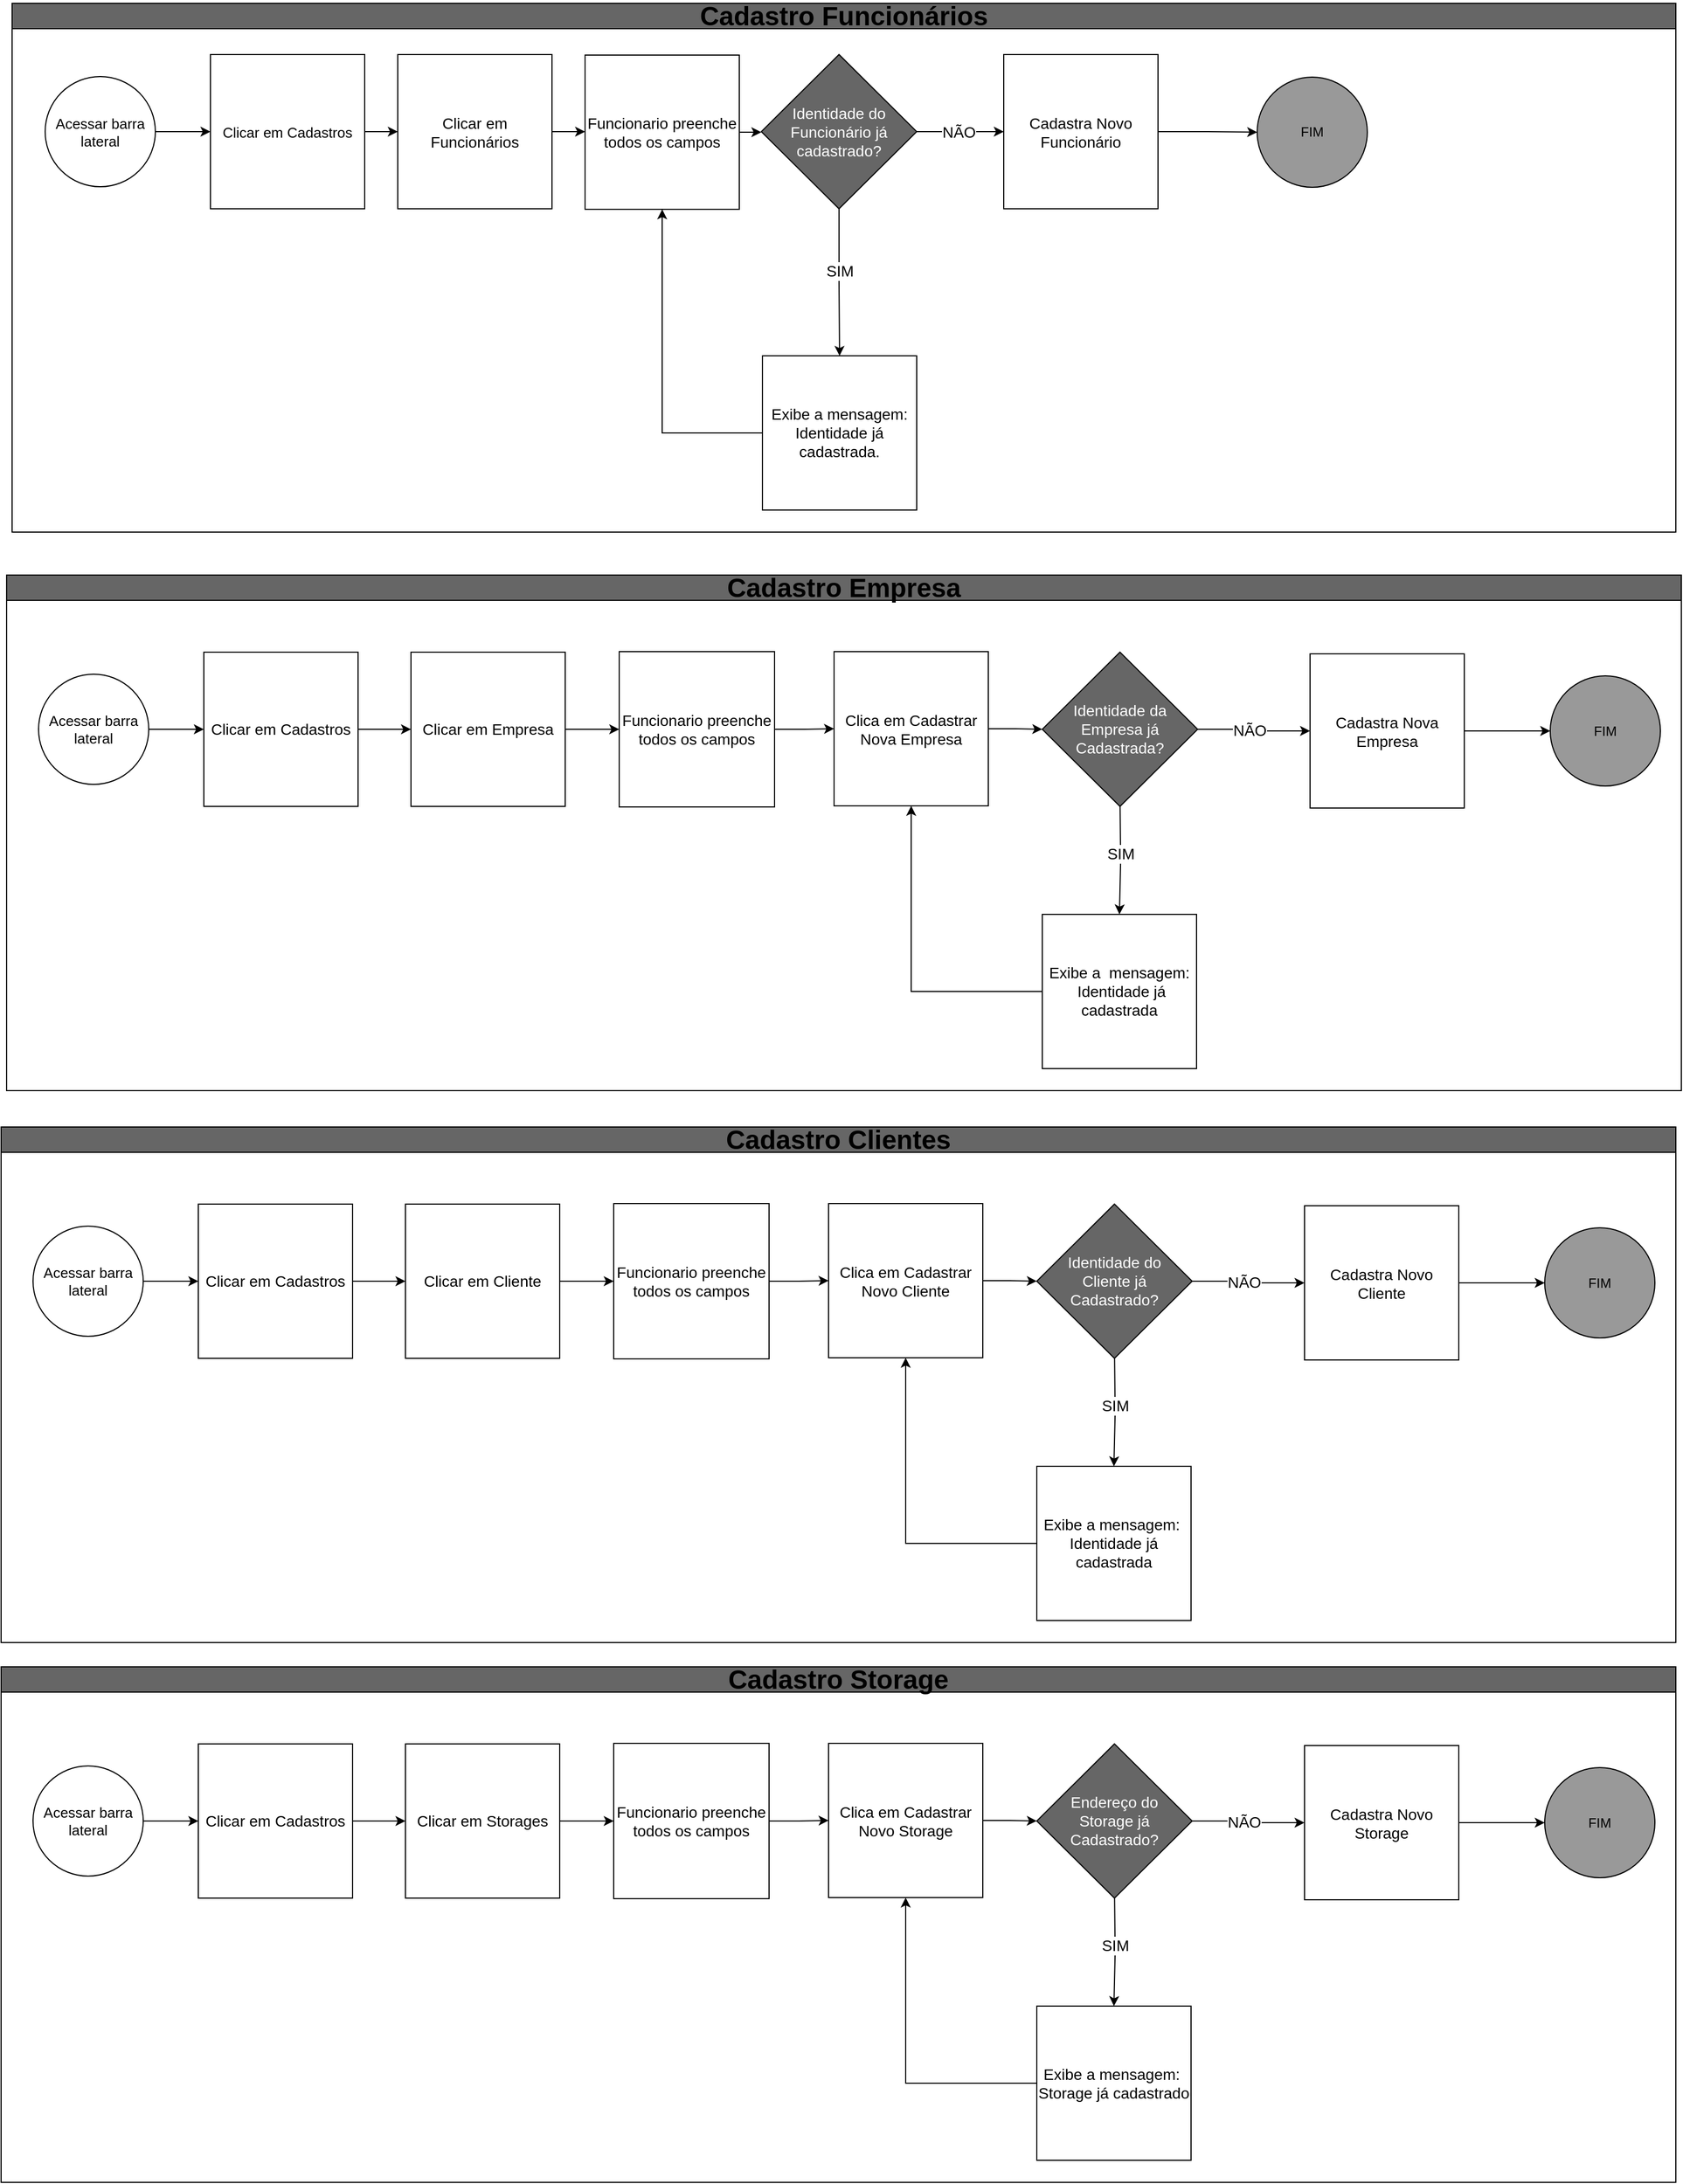 <mxfile version="24.9.1" pages="2">
  <diagram name="Page-1" id="74e2e168-ea6b-b213-b513-2b3c1d86103e">
    <mxGraphModel grid="1" page="1" gridSize="10" guides="1" tooltips="1" connect="1" arrows="1" fold="1" pageScale="1" pageWidth="1100" pageHeight="850" background="none" math="0" shadow="0">
      <root>
        <mxCell id="0" />
        <mxCell id="1" parent="0" />
        <mxCell id="PQvnsBKQmbBAYxfNCc_0-1" value="&lt;font style=&quot;font-size: 24px;&quot;&gt;Cadastro Funcionários&lt;/font&gt;" style="swimlane;whiteSpace=wrap;html=1;fillColor=#666666;" vertex="1" parent="1">
          <mxGeometry x="-750" y="-560" width="1510" height="480" as="geometry" />
        </mxCell>
        <mxCell id="3b2dGS7JebyrkdOw-JS--33" style="edgeStyle=orthogonalEdgeStyle;rounded=0;orthogonalLoop=1;jettySize=auto;html=1;entryX=0;entryY=0.5;entryDx=0;entryDy=0;" edge="1" parent="PQvnsBKQmbBAYxfNCc_0-1" source="PQvnsBKQmbBAYxfNCc_0-21" target="3b2dGS7JebyrkdOw-JS--24">
          <mxGeometry relative="1" as="geometry" />
        </mxCell>
        <mxCell id="PQvnsBKQmbBAYxfNCc_0-21" value="&lt;span style=&quot;font-size: 13px;&quot;&gt;Acessar barra lateral&lt;/span&gt;" style="ellipse;whiteSpace=wrap;html=1;aspect=fixed;fillColor=none;" vertex="1" parent="PQvnsBKQmbBAYxfNCc_0-1">
          <mxGeometry x="30" y="66.5" width="100" height="100" as="geometry" />
        </mxCell>
        <mxCell id="3b2dGS7JebyrkdOw-JS--34" style="edgeStyle=orthogonalEdgeStyle;rounded=0;orthogonalLoop=1;jettySize=auto;html=1;exitX=1;exitY=0.5;exitDx=0;exitDy=0;entryX=0;entryY=0.5;entryDx=0;entryDy=0;" edge="1" parent="PQvnsBKQmbBAYxfNCc_0-1" source="3b2dGS7JebyrkdOw-JS--24" target="3b2dGS7JebyrkdOw-JS--25">
          <mxGeometry relative="1" as="geometry" />
        </mxCell>
        <mxCell id="3b2dGS7JebyrkdOw-JS--24" value="&lt;span style=&quot;font-size: 13px;&quot;&gt;Clicar em Cadastros&lt;/span&gt;" style="whiteSpace=wrap;html=1;aspect=fixed;" vertex="1" parent="PQvnsBKQmbBAYxfNCc_0-1">
          <mxGeometry x="180" y="46.5" width="140" height="140" as="geometry" />
        </mxCell>
        <mxCell id="3b2dGS7JebyrkdOw-JS--36" style="edgeStyle=orthogonalEdgeStyle;rounded=0;orthogonalLoop=1;jettySize=auto;html=1;exitX=1;exitY=0.5;exitDx=0;exitDy=0;entryX=0;entryY=0.5;entryDx=0;entryDy=0;" edge="1" parent="PQvnsBKQmbBAYxfNCc_0-1" source="3b2dGS7JebyrkdOw-JS--25" target="3b2dGS7JebyrkdOw-JS--26">
          <mxGeometry relative="1" as="geometry" />
        </mxCell>
        <mxCell id="3b2dGS7JebyrkdOw-JS--25" value="&lt;span style=&quot;font-size: 14px;&quot;&gt;Clicar em Funcionários&lt;/span&gt;" style="whiteSpace=wrap;html=1;aspect=fixed;" vertex="1" parent="PQvnsBKQmbBAYxfNCc_0-1">
          <mxGeometry x="350" y="46.5" width="140" height="140" as="geometry" />
        </mxCell>
        <mxCell id="3b2dGS7JebyrkdOw-JS--37" style="edgeStyle=orthogonalEdgeStyle;rounded=0;orthogonalLoop=1;jettySize=auto;html=1;exitX=1;exitY=0.5;exitDx=0;exitDy=0;entryX=0;entryY=0.5;entryDx=0;entryDy=0;" edge="1" parent="PQvnsBKQmbBAYxfNCc_0-1" source="3b2dGS7JebyrkdOw-JS--26" target="3b2dGS7JebyrkdOw-JS--28">
          <mxGeometry relative="1" as="geometry" />
        </mxCell>
        <mxCell id="3b2dGS7JebyrkdOw-JS--26" value="&lt;span style=&quot;font-size: 14px;&quot;&gt;Funcionario preenche todos os campos&lt;/span&gt;" style="whiteSpace=wrap;html=1;aspect=fixed;" vertex="1" parent="PQvnsBKQmbBAYxfNCc_0-1">
          <mxGeometry x="520" y="47" width="140" height="140" as="geometry" />
        </mxCell>
        <mxCell id="3b2dGS7JebyrkdOw-JS--40" style="edgeStyle=orthogonalEdgeStyle;rounded=0;orthogonalLoop=1;jettySize=auto;html=1;exitX=0;exitY=0.5;exitDx=0;exitDy=0;entryX=0.5;entryY=1;entryDx=0;entryDy=0;" edge="1" parent="PQvnsBKQmbBAYxfNCc_0-1" source="3b2dGS7JebyrkdOw-JS--27" target="3b2dGS7JebyrkdOw-JS--26">
          <mxGeometry relative="1" as="geometry" />
        </mxCell>
        <mxCell id="3b2dGS7JebyrkdOw-JS--27" value="&lt;span style=&quot;font-size: 14px;&quot;&gt;Exibe a mensagem: Identidade já cadastrada.&lt;/span&gt;" style="whiteSpace=wrap;html=1;aspect=fixed;" vertex="1" parent="PQvnsBKQmbBAYxfNCc_0-1">
          <mxGeometry x="681" y="320" width="140" height="140" as="geometry" />
        </mxCell>
        <mxCell id="3b2dGS7JebyrkdOw-JS--38" value="" style="edgeStyle=orthogonalEdgeStyle;rounded=0;orthogonalLoop=1;jettySize=auto;html=1;" edge="1" parent="PQvnsBKQmbBAYxfNCc_0-1" source="3b2dGS7JebyrkdOw-JS--28" target="3b2dGS7JebyrkdOw-JS--27">
          <mxGeometry relative="1" as="geometry" />
        </mxCell>
        <mxCell id="3b2dGS7JebyrkdOw-JS--39" value="&lt;font style=&quot;font-size: 14px;&quot;&gt;SIM&lt;/font&gt;" style="edgeLabel;html=1;align=center;verticalAlign=middle;resizable=0;points=[];" connectable="0" vertex="1" parent="3b2dGS7JebyrkdOw-JS--38">
          <mxGeometry x="-0.157" y="3" relative="1" as="geometry">
            <mxPoint x="-3" as="offset" />
          </mxGeometry>
        </mxCell>
        <mxCell id="3b2dGS7JebyrkdOw-JS--42" value="" style="edgeStyle=orthogonalEdgeStyle;rounded=0;orthogonalLoop=1;jettySize=auto;html=1;" edge="1" parent="PQvnsBKQmbBAYxfNCc_0-1" source="3b2dGS7JebyrkdOw-JS--28" target="3b2dGS7JebyrkdOw-JS--29">
          <mxGeometry relative="1" as="geometry" />
        </mxCell>
        <mxCell id="3b2dGS7JebyrkdOw-JS--43" value="&lt;font style=&quot;font-size: 14px;&quot;&gt;NÃO&lt;/font&gt;" style="edgeLabel;html=1;align=center;verticalAlign=middle;resizable=0;points=[];" connectable="0" vertex="1" parent="3b2dGS7JebyrkdOw-JS--42">
          <mxGeometry x="-0.041" y="-2" relative="1" as="geometry">
            <mxPoint y="-2" as="offset" />
          </mxGeometry>
        </mxCell>
        <mxCell id="3b2dGS7JebyrkdOw-JS--28" value="&lt;span style=&quot;color: rgb(255, 255, 255); font-size: 14px;&quot;&gt;Identidade do Funcionário já cadastrado?&lt;/span&gt;" style="rhombus;whiteSpace=wrap;html=1;fillColor=#666666;" vertex="1" parent="PQvnsBKQmbBAYxfNCc_0-1">
          <mxGeometry x="680" y="46.5" width="141" height="140" as="geometry" />
        </mxCell>
        <mxCell id="3b2dGS7JebyrkdOw-JS--45" value="" style="edgeStyle=orthogonalEdgeStyle;rounded=0;orthogonalLoop=1;jettySize=auto;html=1;" edge="1" parent="PQvnsBKQmbBAYxfNCc_0-1" source="3b2dGS7JebyrkdOw-JS--29" target="3b2dGS7JebyrkdOw-JS--44">
          <mxGeometry relative="1" as="geometry" />
        </mxCell>
        <mxCell id="3b2dGS7JebyrkdOw-JS--29" value="&lt;span style=&quot;font-size: 14px;&quot;&gt;Cadastra Novo Funcionário&lt;/span&gt;" style="whiteSpace=wrap;html=1;aspect=fixed;" vertex="1" parent="PQvnsBKQmbBAYxfNCc_0-1">
          <mxGeometry x="900" y="46.5" width="140" height="140" as="geometry" />
        </mxCell>
        <mxCell id="3b2dGS7JebyrkdOw-JS--44" value="FIM" style="ellipse;whiteSpace=wrap;html=1;aspect=fixed;fillColor=#999999;" vertex="1" parent="PQvnsBKQmbBAYxfNCc_0-1">
          <mxGeometry x="1130" y="67" width="100" height="100" as="geometry" />
        </mxCell>
        <mxCell id="3b2dGS7JebyrkdOw-JS--1" value="&lt;font style=&quot;font-size: 24px;&quot;&gt;Cadastro Empresa&lt;/font&gt;" style="swimlane;whiteSpace=wrap;html=1;fillColor=#666666;startSize=23;" vertex="1" parent="1">
          <mxGeometry x="-755" y="-41" width="1520" height="468" as="geometry" />
        </mxCell>
        <mxCell id="3b2dGS7JebyrkdOw-JS--406" value="" style="edgeStyle=orthogonalEdgeStyle;rounded=0;orthogonalLoop=1;jettySize=auto;html=1;" edge="1" parent="3b2dGS7JebyrkdOw-JS--1" source="3b2dGS7JebyrkdOw-JS--383" target="3b2dGS7JebyrkdOw-JS--384">
          <mxGeometry relative="1" as="geometry" />
        </mxCell>
        <mxCell id="3b2dGS7JebyrkdOw-JS--383" value="&lt;span style=&quot;font-size: 13px;&quot;&gt;Acessar barra lateral&lt;/span&gt;" style="ellipse;whiteSpace=wrap;html=1;aspect=fixed;fillColor=none;" vertex="1" parent="3b2dGS7JebyrkdOw-JS--1">
          <mxGeometry x="29" y="90" width="100" height="100" as="geometry" />
        </mxCell>
        <mxCell id="3b2dGS7JebyrkdOw-JS--407" value="" style="edgeStyle=orthogonalEdgeStyle;rounded=0;orthogonalLoop=1;jettySize=auto;html=1;" edge="1" parent="3b2dGS7JebyrkdOw-JS--1" source="3b2dGS7JebyrkdOw-JS--384" target="3b2dGS7JebyrkdOw-JS--385">
          <mxGeometry relative="1" as="geometry" />
        </mxCell>
        <mxCell id="3b2dGS7JebyrkdOw-JS--384" value="&lt;font style=&quot;font-size: 14px;&quot;&gt;Clicar em Cadastros&lt;/font&gt;" style="whiteSpace=wrap;html=1;aspect=fixed;" vertex="1" parent="3b2dGS7JebyrkdOw-JS--1">
          <mxGeometry x="179" y="70" width="140" height="140" as="geometry" />
        </mxCell>
        <mxCell id="3b2dGS7JebyrkdOw-JS--408" value="" style="edgeStyle=orthogonalEdgeStyle;rounded=0;orthogonalLoop=1;jettySize=auto;html=1;" edge="1" parent="3b2dGS7JebyrkdOw-JS--1" source="3b2dGS7JebyrkdOw-JS--385" target="3b2dGS7JebyrkdOw-JS--386">
          <mxGeometry relative="1" as="geometry" />
        </mxCell>
        <mxCell id="3b2dGS7JebyrkdOw-JS--385" value="&lt;span style=&quot;font-size: 14px;&quot;&gt;Clicar em Empresa&lt;/span&gt;" style="whiteSpace=wrap;html=1;aspect=fixed;" vertex="1" parent="3b2dGS7JebyrkdOw-JS--1">
          <mxGeometry x="367" y="70" width="140" height="140" as="geometry" />
        </mxCell>
        <mxCell id="3b2dGS7JebyrkdOw-JS--409" value="" style="edgeStyle=orthogonalEdgeStyle;rounded=0;orthogonalLoop=1;jettySize=auto;html=1;" edge="1" parent="3b2dGS7JebyrkdOw-JS--1" source="3b2dGS7JebyrkdOw-JS--386" target="3b2dGS7JebyrkdOw-JS--387">
          <mxGeometry relative="1" as="geometry" />
        </mxCell>
        <mxCell id="3b2dGS7JebyrkdOw-JS--386" value="&lt;span style=&quot;font-size: 14px;&quot;&gt;Funcionario preenche todos os campos&lt;/span&gt;" style="whiteSpace=wrap;html=1;aspect=fixed;" vertex="1" parent="3b2dGS7JebyrkdOw-JS--1">
          <mxGeometry x="556" y="69.5" width="141" height="141" as="geometry" />
        </mxCell>
        <mxCell id="3b2dGS7JebyrkdOw-JS--410" value="" style="edgeStyle=orthogonalEdgeStyle;rounded=0;orthogonalLoop=1;jettySize=auto;html=1;" edge="1" parent="3b2dGS7JebyrkdOw-JS--1" source="3b2dGS7JebyrkdOw-JS--387" target="3b2dGS7JebyrkdOw-JS--388">
          <mxGeometry relative="1" as="geometry" />
        </mxCell>
        <mxCell id="3b2dGS7JebyrkdOw-JS--387" value="&lt;span style=&quot;font-size: 14px;&quot;&gt;Clica em Cadastrar Nova Empresa&lt;/span&gt;" style="whiteSpace=wrap;html=1;aspect=fixed;" vertex="1" parent="3b2dGS7JebyrkdOw-JS--1">
          <mxGeometry x="751" y="69.5" width="140" height="140" as="geometry" />
        </mxCell>
        <mxCell id="3b2dGS7JebyrkdOw-JS--413" value="" style="edgeStyle=orthogonalEdgeStyle;rounded=0;orthogonalLoop=1;jettySize=auto;html=1;" edge="1" parent="3b2dGS7JebyrkdOw-JS--1">
          <mxGeometry relative="1" as="geometry">
            <mxPoint x="1010.6" y="209.901" as="sourcePoint" />
            <mxPoint x="1010" y="308" as="targetPoint" />
          </mxGeometry>
        </mxCell>
        <mxCell id="3b2dGS7JebyrkdOw-JS--415" value="&lt;font style=&quot;font-size: 14px;&quot;&gt;SIM&lt;/font&gt;" style="edgeLabel;html=1;align=center;verticalAlign=middle;resizable=0;points=[];" connectable="0" vertex="1" parent="3b2dGS7JebyrkdOw-JS--413">
          <mxGeometry x="-0.187" y="1" relative="1" as="geometry">
            <mxPoint x="-1" y="3" as="offset" />
          </mxGeometry>
        </mxCell>
        <mxCell id="3b2dGS7JebyrkdOw-JS--418" value="" style="edgeStyle=orthogonalEdgeStyle;rounded=0;orthogonalLoop=1;jettySize=auto;html=1;" edge="1" parent="3b2dGS7JebyrkdOw-JS--1" source="3b2dGS7JebyrkdOw-JS--388" target="3b2dGS7JebyrkdOw-JS--417">
          <mxGeometry relative="1" as="geometry" />
        </mxCell>
        <mxCell id="3b2dGS7JebyrkdOw-JS--422" value="&lt;font style=&quot;font-size: 14px;&quot;&gt;NÃO&lt;/font&gt;" style="edgeLabel;html=1;align=center;verticalAlign=middle;resizable=0;points=[];" connectable="0" vertex="1" parent="3b2dGS7JebyrkdOw-JS--418">
          <mxGeometry x="-0.099" y="-1" relative="1" as="geometry">
            <mxPoint as="offset" />
          </mxGeometry>
        </mxCell>
        <mxCell id="3b2dGS7JebyrkdOw-JS--388" value="&lt;span style=&quot;color: rgb(255, 255, 255); font-size: 14px;&quot;&gt;Identidade da Empresa já Cadastrada?&lt;/span&gt;" style="rhombus;whiteSpace=wrap;html=1;fillColor=#666666;" vertex="1" parent="3b2dGS7JebyrkdOw-JS--1">
          <mxGeometry x="940" y="70" width="141" height="140" as="geometry" />
        </mxCell>
        <mxCell id="3b2dGS7JebyrkdOw-JS--412" style="edgeStyle=orthogonalEdgeStyle;rounded=0;orthogonalLoop=1;jettySize=auto;html=1;exitX=0;exitY=0.5;exitDx=0;exitDy=0;entryX=0.5;entryY=1;entryDx=0;entryDy=0;" edge="1" parent="3b2dGS7JebyrkdOw-JS--1" source="3b2dGS7JebyrkdOw-JS--411" target="3b2dGS7JebyrkdOw-JS--387">
          <mxGeometry relative="1" as="geometry" />
        </mxCell>
        <mxCell id="3b2dGS7JebyrkdOw-JS--411" value="&lt;span style=&quot;font-size: 14px;&quot;&gt;Exibe a&amp;nbsp; mensagem:&lt;br&gt;&amp;nbsp;&lt;/span&gt;&lt;span style=&quot;font-size: 14px;&quot;&gt;Identidade já cadastrada&lt;/span&gt;" style="whiteSpace=wrap;html=1;aspect=fixed;" vertex="1" parent="3b2dGS7JebyrkdOw-JS--1">
          <mxGeometry x="940" y="308" width="140" height="140" as="geometry" />
        </mxCell>
        <mxCell id="3b2dGS7JebyrkdOw-JS--425" value="" style="edgeStyle=orthogonalEdgeStyle;rounded=0;orthogonalLoop=1;jettySize=auto;html=1;" edge="1" parent="3b2dGS7JebyrkdOw-JS--1" source="3b2dGS7JebyrkdOw-JS--417" target="3b2dGS7JebyrkdOw-JS--423">
          <mxGeometry relative="1" as="geometry" />
        </mxCell>
        <mxCell id="3b2dGS7JebyrkdOw-JS--417" value="&lt;span style=&quot;font-size: 14px;&quot;&gt;Cadastra Nova Empresa&lt;/span&gt;" style="whiteSpace=wrap;html=1;aspect=fixed;" vertex="1" parent="3b2dGS7JebyrkdOw-JS--1">
          <mxGeometry x="1183" y="71.5" width="140" height="140" as="geometry" />
        </mxCell>
        <mxCell id="3b2dGS7JebyrkdOw-JS--423" value="FIM" style="ellipse;whiteSpace=wrap;html=1;aspect=fixed;fillColor=#999999;" vertex="1" parent="3b2dGS7JebyrkdOw-JS--1">
          <mxGeometry x="1401" y="91.5" width="100" height="100" as="geometry" />
        </mxCell>
        <mxCell id="3b2dGS7JebyrkdOw-JS--13" value="" style="html=1;jettySize=18;whiteSpace=wrap;fontSize=13;strokeColor=#333333;strokeOpacity=100;strokeWidth=0.8;rounded=1;arcSize=24;edgeStyle=orthogonalEdgeStyle;startArrow=none;endArrow=block;endFill=1;exitX=1.009;exitY=0.5;exitPerimeter=0;entryX=0.012;entryY=0.494;entryPerimeter=0;lucidId=sHVuQ8OTVjqc;" edge="1" parent="1">
          <mxGeometry width="100" height="100" relative="1" as="geometry">
            <Array as="points" />
            <mxPoint x="537.747" y="204.0" as="sourcePoint" />
          </mxGeometry>
        </mxCell>
        <mxCell id="3b2dGS7JebyrkdOw-JS--17" value="" style="html=1;jettySize=18;whiteSpace=wrap;fontSize=13;strokeColor=#333333;strokeOpacity=100;strokeWidth=0.8;rounded=1;arcSize=24;edgeStyle=orthogonalEdgeStyle;startArrow=none;endArrow=block;endFill=1;exitX=0.988;exitY=0.5;exitPerimeter=0;entryX=-0.009;entryY=0.5;entryPerimeter=0;lucidId=sHVuF~HN72l.;" edge="1" parent="1">
          <mxGeometry width="100" height="100" relative="1" as="geometry">
            <Array as="points" />
            <mxPoint x="695.016" y="204.5" as="sourcePoint" />
          </mxGeometry>
        </mxCell>
        <mxCell id="3b2dGS7JebyrkdOw-JS--18" value="Não" style="text;html=1;resizable=0;labelBackgroundColor=default;align=center;verticalAlign=middle;fontColor=#666666;fontSize=13;" vertex="1" parent="3b2dGS7JebyrkdOw-JS--17">
          <mxGeometry relative="1" as="geometry" />
        </mxCell>
        <mxCell id="3b2dGS7JebyrkdOw-JS--19" value="" style="html=1;jettySize=18;whiteSpace=wrap;fontSize=13;strokeColor=#333333;strokeOpacity=100;strokeWidth=0.8;rounded=1;arcSize=24;edgeStyle=orthogonalEdgeStyle;startArrow=none;endArrow=block;endFill=1;exitX=1.009;exitY=0.5;exitPerimeter=0;entryX=-0.011;entryY=0.5;entryPerimeter=0;lucidId=sHVuEh9GTJNP;" edge="1" parent="1">
          <mxGeometry width="100" height="100" relative="1" as="geometry">
            <Array as="points" />
            <mxPoint x="861.747" y="205.0" as="sourcePoint" />
          </mxGeometry>
        </mxCell>
        <mxCell id="3b2dGS7JebyrkdOw-JS--447" value="&lt;font style=&quot;font-size: 24px;&quot;&gt;Cadastro Clientes&lt;/font&gt;" style="swimlane;whiteSpace=wrap;html=1;fillColor=#666666;startSize=23;" vertex="1" parent="1">
          <mxGeometry x="-760" y="460" width="1520" height="468" as="geometry" />
        </mxCell>
        <mxCell id="3b2dGS7JebyrkdOw-JS--448" value="" style="edgeStyle=orthogonalEdgeStyle;rounded=0;orthogonalLoop=1;jettySize=auto;html=1;" edge="1" parent="3b2dGS7JebyrkdOw-JS--447" source="3b2dGS7JebyrkdOw-JS--449" target="3b2dGS7JebyrkdOw-JS--451">
          <mxGeometry relative="1" as="geometry" />
        </mxCell>
        <mxCell id="3b2dGS7JebyrkdOw-JS--449" value="&lt;span style=&quot;font-size: 13px;&quot;&gt;Acessar barra lateral&lt;/span&gt;" style="ellipse;whiteSpace=wrap;html=1;aspect=fixed;fillColor=none;" vertex="1" parent="3b2dGS7JebyrkdOw-JS--447">
          <mxGeometry x="29" y="90" width="100" height="100" as="geometry" />
        </mxCell>
        <mxCell id="3b2dGS7JebyrkdOw-JS--450" value="" style="edgeStyle=orthogonalEdgeStyle;rounded=0;orthogonalLoop=1;jettySize=auto;html=1;" edge="1" parent="3b2dGS7JebyrkdOw-JS--447" source="3b2dGS7JebyrkdOw-JS--451" target="3b2dGS7JebyrkdOw-JS--453">
          <mxGeometry relative="1" as="geometry" />
        </mxCell>
        <mxCell id="3b2dGS7JebyrkdOw-JS--451" value="&lt;font style=&quot;font-size: 14px;&quot;&gt;Clicar em Cadastros&lt;/font&gt;" style="whiteSpace=wrap;html=1;aspect=fixed;" vertex="1" parent="3b2dGS7JebyrkdOw-JS--447">
          <mxGeometry x="179" y="70" width="140" height="140" as="geometry" />
        </mxCell>
        <mxCell id="3b2dGS7JebyrkdOw-JS--452" value="" style="edgeStyle=orthogonalEdgeStyle;rounded=0;orthogonalLoop=1;jettySize=auto;html=1;" edge="1" parent="3b2dGS7JebyrkdOw-JS--447" source="3b2dGS7JebyrkdOw-JS--453" target="3b2dGS7JebyrkdOw-JS--455">
          <mxGeometry relative="1" as="geometry" />
        </mxCell>
        <mxCell id="3b2dGS7JebyrkdOw-JS--453" value="&lt;span style=&quot;font-size: 14px;&quot;&gt;Clicar em Cliente&lt;/span&gt;" style="whiteSpace=wrap;html=1;aspect=fixed;" vertex="1" parent="3b2dGS7JebyrkdOw-JS--447">
          <mxGeometry x="367" y="70" width="140" height="140" as="geometry" />
        </mxCell>
        <mxCell id="3b2dGS7JebyrkdOw-JS--454" value="" style="edgeStyle=orthogonalEdgeStyle;rounded=0;orthogonalLoop=1;jettySize=auto;html=1;" edge="1" parent="3b2dGS7JebyrkdOw-JS--447" source="3b2dGS7JebyrkdOw-JS--455" target="3b2dGS7JebyrkdOw-JS--457">
          <mxGeometry relative="1" as="geometry" />
        </mxCell>
        <mxCell id="3b2dGS7JebyrkdOw-JS--455" value="&lt;span style=&quot;font-size: 14px;&quot;&gt;Funcionario preenche todos os campos&lt;/span&gt;" style="whiteSpace=wrap;html=1;aspect=fixed;" vertex="1" parent="3b2dGS7JebyrkdOw-JS--447">
          <mxGeometry x="556" y="69.5" width="141" height="141" as="geometry" />
        </mxCell>
        <mxCell id="3b2dGS7JebyrkdOw-JS--456" value="" style="edgeStyle=orthogonalEdgeStyle;rounded=0;orthogonalLoop=1;jettySize=auto;html=1;" edge="1" parent="3b2dGS7JebyrkdOw-JS--447" source="3b2dGS7JebyrkdOw-JS--457" target="3b2dGS7JebyrkdOw-JS--462">
          <mxGeometry relative="1" as="geometry" />
        </mxCell>
        <mxCell id="3b2dGS7JebyrkdOw-JS--457" value="&lt;span style=&quot;font-size: 14px;&quot;&gt;Clica em Cadastrar Novo Cliente&lt;/span&gt;" style="whiteSpace=wrap;html=1;aspect=fixed;" vertex="1" parent="3b2dGS7JebyrkdOw-JS--447">
          <mxGeometry x="751" y="69.5" width="140" height="140" as="geometry" />
        </mxCell>
        <mxCell id="3b2dGS7JebyrkdOw-JS--458" value="" style="edgeStyle=orthogonalEdgeStyle;rounded=0;orthogonalLoop=1;jettySize=auto;html=1;" edge="1" parent="3b2dGS7JebyrkdOw-JS--447">
          <mxGeometry relative="1" as="geometry">
            <mxPoint x="1010.6" y="209.901" as="sourcePoint" />
            <mxPoint x="1010" y="308" as="targetPoint" />
          </mxGeometry>
        </mxCell>
        <mxCell id="3b2dGS7JebyrkdOw-JS--459" value="&lt;font style=&quot;font-size: 14px;&quot;&gt;SIM&lt;/font&gt;" style="edgeLabel;html=1;align=center;verticalAlign=middle;resizable=0;points=[];" connectable="0" vertex="1" parent="3b2dGS7JebyrkdOw-JS--458">
          <mxGeometry x="-0.187" y="1" relative="1" as="geometry">
            <mxPoint x="-1" y="3" as="offset" />
          </mxGeometry>
        </mxCell>
        <mxCell id="3b2dGS7JebyrkdOw-JS--460" value="" style="edgeStyle=orthogonalEdgeStyle;rounded=0;orthogonalLoop=1;jettySize=auto;html=1;" edge="1" parent="3b2dGS7JebyrkdOw-JS--447" source="3b2dGS7JebyrkdOw-JS--462" target="3b2dGS7JebyrkdOw-JS--466">
          <mxGeometry relative="1" as="geometry" />
        </mxCell>
        <mxCell id="3b2dGS7JebyrkdOw-JS--461" value="&lt;font style=&quot;font-size: 14px;&quot;&gt;NÃO&lt;/font&gt;" style="edgeLabel;html=1;align=center;verticalAlign=middle;resizable=0;points=[];" connectable="0" vertex="1" parent="3b2dGS7JebyrkdOw-JS--460">
          <mxGeometry x="-0.099" y="-1" relative="1" as="geometry">
            <mxPoint as="offset" />
          </mxGeometry>
        </mxCell>
        <mxCell id="3b2dGS7JebyrkdOw-JS--462" value="&lt;span style=&quot;color: rgb(255, 255, 255); font-size: 14px;&quot;&gt;Identidade do &lt;br&gt;Cliente já Cadastrado?&lt;/span&gt;" style="rhombus;whiteSpace=wrap;html=1;fillColor=#666666;" vertex="1" parent="3b2dGS7JebyrkdOw-JS--447">
          <mxGeometry x="940" y="70" width="141" height="140" as="geometry" />
        </mxCell>
        <mxCell id="3b2dGS7JebyrkdOw-JS--463" style="edgeStyle=orthogonalEdgeStyle;rounded=0;orthogonalLoop=1;jettySize=auto;html=1;exitX=0;exitY=0.5;exitDx=0;exitDy=0;entryX=0.5;entryY=1;entryDx=0;entryDy=0;" edge="1" parent="3b2dGS7JebyrkdOw-JS--447" source="3b2dGS7JebyrkdOw-JS--464" target="3b2dGS7JebyrkdOw-JS--457">
          <mxGeometry relative="1" as="geometry" />
        </mxCell>
        <mxCell id="3b2dGS7JebyrkdOw-JS--464" value="&lt;span style=&quot;font-size: 14px;&quot;&gt;Exibe a mensagem:&lt;/span&gt;&lt;span style=&quot;font-size: 14px;&quot;&gt;&amp;nbsp;&lt;br&gt;Identidade já cadastrada&lt;/span&gt;" style="whiteSpace=wrap;html=1;aspect=fixed;" vertex="1" parent="3b2dGS7JebyrkdOw-JS--447">
          <mxGeometry x="940" y="308" width="140" height="140" as="geometry" />
        </mxCell>
        <mxCell id="3b2dGS7JebyrkdOw-JS--465" value="" style="edgeStyle=orthogonalEdgeStyle;rounded=0;orthogonalLoop=1;jettySize=auto;html=1;" edge="1" parent="3b2dGS7JebyrkdOw-JS--447" source="3b2dGS7JebyrkdOw-JS--466" target="3b2dGS7JebyrkdOw-JS--467">
          <mxGeometry relative="1" as="geometry" />
        </mxCell>
        <mxCell id="3b2dGS7JebyrkdOw-JS--466" value="&lt;span style=&quot;font-size: 14px;&quot;&gt;Cadastra Novo Cliente&lt;/span&gt;" style="whiteSpace=wrap;html=1;aspect=fixed;" vertex="1" parent="3b2dGS7JebyrkdOw-JS--447">
          <mxGeometry x="1183" y="71.5" width="140" height="140" as="geometry" />
        </mxCell>
        <mxCell id="3b2dGS7JebyrkdOw-JS--467" value="FIM" style="ellipse;whiteSpace=wrap;html=1;aspect=fixed;fillColor=#999999;" vertex="1" parent="3b2dGS7JebyrkdOw-JS--447">
          <mxGeometry x="1401" y="91.5" width="100" height="100" as="geometry" />
        </mxCell>
        <mxCell id="3b2dGS7JebyrkdOw-JS--468" value="&lt;font style=&quot;font-size: 24px;&quot;&gt;Cadastro Storage&lt;/font&gt;" style="swimlane;whiteSpace=wrap;html=1;fillColor=#666666;startSize=23;" vertex="1" parent="1">
          <mxGeometry x="-760" y="950" width="1520" height="468" as="geometry" />
        </mxCell>
        <mxCell id="3b2dGS7JebyrkdOw-JS--469" value="" style="edgeStyle=orthogonalEdgeStyle;rounded=0;orthogonalLoop=1;jettySize=auto;html=1;" edge="1" parent="3b2dGS7JebyrkdOw-JS--468" source="3b2dGS7JebyrkdOw-JS--470" target="3b2dGS7JebyrkdOw-JS--472">
          <mxGeometry relative="1" as="geometry" />
        </mxCell>
        <mxCell id="3b2dGS7JebyrkdOw-JS--470" value="&lt;span style=&quot;font-size: 13px;&quot;&gt;Acessar barra lateral&lt;/span&gt;" style="ellipse;whiteSpace=wrap;html=1;aspect=fixed;fillColor=none;" vertex="1" parent="3b2dGS7JebyrkdOw-JS--468">
          <mxGeometry x="29" y="90" width="100" height="100" as="geometry" />
        </mxCell>
        <mxCell id="3b2dGS7JebyrkdOw-JS--471" value="" style="edgeStyle=orthogonalEdgeStyle;rounded=0;orthogonalLoop=1;jettySize=auto;html=1;" edge="1" parent="3b2dGS7JebyrkdOw-JS--468" source="3b2dGS7JebyrkdOw-JS--472" target="3b2dGS7JebyrkdOw-JS--474">
          <mxGeometry relative="1" as="geometry" />
        </mxCell>
        <mxCell id="3b2dGS7JebyrkdOw-JS--472" value="&lt;font style=&quot;font-size: 14px;&quot;&gt;Clicar em Cadastros&lt;/font&gt;" style="whiteSpace=wrap;html=1;aspect=fixed;" vertex="1" parent="3b2dGS7JebyrkdOw-JS--468">
          <mxGeometry x="179" y="70" width="140" height="140" as="geometry" />
        </mxCell>
        <mxCell id="3b2dGS7JebyrkdOw-JS--473" value="" style="edgeStyle=orthogonalEdgeStyle;rounded=0;orthogonalLoop=1;jettySize=auto;html=1;" edge="1" parent="3b2dGS7JebyrkdOw-JS--468" source="3b2dGS7JebyrkdOw-JS--474" target="3b2dGS7JebyrkdOw-JS--476">
          <mxGeometry relative="1" as="geometry" />
        </mxCell>
        <mxCell id="3b2dGS7JebyrkdOw-JS--474" value="&lt;span style=&quot;font-size: 14px;&quot;&gt;Clicar em Storages&lt;/span&gt;" style="whiteSpace=wrap;html=1;aspect=fixed;" vertex="1" parent="3b2dGS7JebyrkdOw-JS--468">
          <mxGeometry x="367" y="70" width="140" height="140" as="geometry" />
        </mxCell>
        <mxCell id="3b2dGS7JebyrkdOw-JS--475" value="" style="edgeStyle=orthogonalEdgeStyle;rounded=0;orthogonalLoop=1;jettySize=auto;html=1;" edge="1" parent="3b2dGS7JebyrkdOw-JS--468" source="3b2dGS7JebyrkdOw-JS--476" target="3b2dGS7JebyrkdOw-JS--478">
          <mxGeometry relative="1" as="geometry" />
        </mxCell>
        <mxCell id="3b2dGS7JebyrkdOw-JS--476" value="&lt;span style=&quot;font-size: 14px;&quot;&gt;Funcionario preenche todos os campos&lt;/span&gt;" style="whiteSpace=wrap;html=1;aspect=fixed;" vertex="1" parent="3b2dGS7JebyrkdOw-JS--468">
          <mxGeometry x="556" y="69.5" width="141" height="141" as="geometry" />
        </mxCell>
        <mxCell id="3b2dGS7JebyrkdOw-JS--477" value="" style="edgeStyle=orthogonalEdgeStyle;rounded=0;orthogonalLoop=1;jettySize=auto;html=1;" edge="1" parent="3b2dGS7JebyrkdOw-JS--468" source="3b2dGS7JebyrkdOw-JS--478" target="3b2dGS7JebyrkdOw-JS--483">
          <mxGeometry relative="1" as="geometry" />
        </mxCell>
        <mxCell id="3b2dGS7JebyrkdOw-JS--478" value="&lt;span style=&quot;font-size: 14px;&quot;&gt;Clica em Cadastrar Novo Storage&lt;/span&gt;" style="whiteSpace=wrap;html=1;aspect=fixed;" vertex="1" parent="3b2dGS7JebyrkdOw-JS--468">
          <mxGeometry x="751" y="69.5" width="140" height="140" as="geometry" />
        </mxCell>
        <mxCell id="3b2dGS7JebyrkdOw-JS--479" value="" style="edgeStyle=orthogonalEdgeStyle;rounded=0;orthogonalLoop=1;jettySize=auto;html=1;" edge="1" parent="3b2dGS7JebyrkdOw-JS--468">
          <mxGeometry relative="1" as="geometry">
            <mxPoint x="1010.6" y="209.901" as="sourcePoint" />
            <mxPoint x="1010" y="308" as="targetPoint" />
          </mxGeometry>
        </mxCell>
        <mxCell id="3b2dGS7JebyrkdOw-JS--480" value="&lt;font style=&quot;font-size: 14px;&quot;&gt;SIM&lt;/font&gt;" style="edgeLabel;html=1;align=center;verticalAlign=middle;resizable=0;points=[];" connectable="0" vertex="1" parent="3b2dGS7JebyrkdOw-JS--479">
          <mxGeometry x="-0.187" y="1" relative="1" as="geometry">
            <mxPoint x="-1" y="3" as="offset" />
          </mxGeometry>
        </mxCell>
        <mxCell id="3b2dGS7JebyrkdOw-JS--481" value="" style="edgeStyle=orthogonalEdgeStyle;rounded=0;orthogonalLoop=1;jettySize=auto;html=1;" edge="1" parent="3b2dGS7JebyrkdOw-JS--468" source="3b2dGS7JebyrkdOw-JS--483" target="3b2dGS7JebyrkdOw-JS--487">
          <mxGeometry relative="1" as="geometry" />
        </mxCell>
        <mxCell id="3b2dGS7JebyrkdOw-JS--482" value="&lt;font style=&quot;font-size: 14px;&quot;&gt;NÃO&lt;/font&gt;" style="edgeLabel;html=1;align=center;verticalAlign=middle;resizable=0;points=[];" connectable="0" vertex="1" parent="3b2dGS7JebyrkdOw-JS--481">
          <mxGeometry x="-0.099" y="-1" relative="1" as="geometry">
            <mxPoint as="offset" />
          </mxGeometry>
        </mxCell>
        <mxCell id="3b2dGS7JebyrkdOw-JS--483" value="&lt;span style=&quot;color: rgb(255, 255, 255); font-size: 14px;&quot;&gt;Endereço do &lt;br&gt;Storage já Cadastrado?&lt;/span&gt;" style="rhombus;whiteSpace=wrap;html=1;fillColor=#666666;" vertex="1" parent="3b2dGS7JebyrkdOw-JS--468">
          <mxGeometry x="940" y="70" width="141" height="140" as="geometry" />
        </mxCell>
        <mxCell id="3b2dGS7JebyrkdOw-JS--484" style="edgeStyle=orthogonalEdgeStyle;rounded=0;orthogonalLoop=1;jettySize=auto;html=1;exitX=0;exitY=0.5;exitDx=0;exitDy=0;entryX=0.5;entryY=1;entryDx=0;entryDy=0;" edge="1" parent="3b2dGS7JebyrkdOw-JS--468" source="3b2dGS7JebyrkdOw-JS--485" target="3b2dGS7JebyrkdOw-JS--478">
          <mxGeometry relative="1" as="geometry" />
        </mxCell>
        <mxCell id="3b2dGS7JebyrkdOw-JS--485" value="&lt;span style=&quot;font-size: 14px;&quot;&gt;Exibe a mensagem:&lt;/span&gt;&lt;span style=&quot;font-size: 14px;&quot;&gt;&amp;nbsp;&lt;br&gt;Storage já cadastrado&lt;/span&gt;" style="whiteSpace=wrap;html=1;aspect=fixed;" vertex="1" parent="3b2dGS7JebyrkdOw-JS--468">
          <mxGeometry x="940" y="308" width="140" height="140" as="geometry" />
        </mxCell>
        <mxCell id="3b2dGS7JebyrkdOw-JS--486" value="" style="edgeStyle=orthogonalEdgeStyle;rounded=0;orthogonalLoop=1;jettySize=auto;html=1;" edge="1" parent="3b2dGS7JebyrkdOw-JS--468" source="3b2dGS7JebyrkdOw-JS--487" target="3b2dGS7JebyrkdOw-JS--488">
          <mxGeometry relative="1" as="geometry" />
        </mxCell>
        <mxCell id="3b2dGS7JebyrkdOw-JS--487" value="&lt;span style=&quot;font-size: 14px;&quot;&gt;Cadastra Novo Storage&lt;/span&gt;" style="whiteSpace=wrap;html=1;aspect=fixed;" vertex="1" parent="3b2dGS7JebyrkdOw-JS--468">
          <mxGeometry x="1183" y="71.5" width="140" height="140" as="geometry" />
        </mxCell>
        <mxCell id="3b2dGS7JebyrkdOw-JS--488" value="FIM" style="ellipse;whiteSpace=wrap;html=1;aspect=fixed;fillColor=#999999;" vertex="1" parent="3b2dGS7JebyrkdOw-JS--468">
          <mxGeometry x="1401" y="91.5" width="100" height="100" as="geometry" />
        </mxCell>
      </root>
    </mxGraphModel>
  </diagram>
  <diagram id="NJI4u2zgdCP2I3n21OJD" name="Página-2">
    <mxGraphModel dx="3544" dy="2506" grid="1" gridSize="10" guides="1" tooltips="1" connect="1" arrows="1" fold="1" page="1" pageScale="1" pageWidth="827" pageHeight="1169" math="0" shadow="0">
      <root>
        <mxCell id="0" />
        <mxCell id="1" parent="0" />
        <mxCell id="sgHK6O9omWp9LZ71cBEe-13" style="edgeStyle=orthogonalEdgeStyle;rounded=0;orthogonalLoop=1;jettySize=auto;html=1;exitX=1;exitY=0.5;exitDx=0;exitDy=0;entryX=0;entryY=0.5;entryDx=0;entryDy=0;" edge="1" parent="1" source="1xXs7xxU8wUflYX83QQa-20" target="1xXs7xxU8wUflYX83QQa-22">
          <mxGeometry relative="1" as="geometry" />
        </mxCell>
        <mxCell id="1xXs7xxU8wUflYX83QQa-20" value="&lt;span style=&quot;font-size: 13px;&quot;&gt;Acessar barra lateral&lt;/span&gt;" style="ellipse;whiteSpace=wrap;html=1;aspect=fixed;fillColor=none;" vertex="1" parent="1">
          <mxGeometry x="-670" y="-970" width="100" height="100" as="geometry" />
        </mxCell>
        <mxCell id="sgHK6O9omWp9LZ71cBEe-9" style="edgeStyle=orthogonalEdgeStyle;rounded=0;orthogonalLoop=1;jettySize=auto;html=1;exitX=1;exitY=0.5;exitDx=0;exitDy=0;entryX=0;entryY=0.5;entryDx=0;entryDy=0;" edge="1" parent="1" source="1xXs7xxU8wUflYX83QQa-22" target="1xXs7xxU8wUflYX83QQa-23">
          <mxGeometry relative="1" as="geometry" />
        </mxCell>
        <mxCell id="1xXs7xxU8wUflYX83QQa-22" value="&lt;span style=&quot;font-size: 14px;&quot;&gt;Clicar em Consultar&lt;/span&gt;" style="whiteSpace=wrap;html=1;aspect=fixed;" vertex="1" parent="1">
          <mxGeometry x="-482" y="-990" width="140" height="140" as="geometry" />
        </mxCell>
        <mxCell id="sgHK6O9omWp9LZ71cBEe-10" style="edgeStyle=orthogonalEdgeStyle;rounded=0;orthogonalLoop=1;jettySize=auto;html=1;exitX=1;exitY=0.5;exitDx=0;exitDy=0;entryX=0;entryY=0.5;entryDx=0;entryDy=0;" edge="1" parent="1" source="1xXs7xxU8wUflYX83QQa-23" target="1xXs7xxU8wUflYX83QQa-24">
          <mxGeometry relative="1" as="geometry" />
        </mxCell>
        <mxCell id="1xXs7xxU8wUflYX83QQa-23" value="&lt;span style=&quot;color: rgb(51, 51, 51); font-size: 13px;&quot;&gt;Clicar em Funcionario&lt;/span&gt;" style="whiteSpace=wrap;html=1;aspect=fixed;" vertex="1" parent="1">
          <mxGeometry x="-290" y="-990" width="140" height="140" as="geometry" />
        </mxCell>
        <mxCell id="sgHK6O9omWp9LZ71cBEe-11" style="edgeStyle=orthogonalEdgeStyle;rounded=0;orthogonalLoop=1;jettySize=auto;html=1;exitX=1;exitY=0.5;exitDx=0;exitDy=0;entryX=0;entryY=0.5;entryDx=0;entryDy=0;" edge="1" parent="1" source="1xXs7xxU8wUflYX83QQa-24" target="1xXs7xxU8wUflYX83QQa-25">
          <mxGeometry relative="1" as="geometry" />
        </mxCell>
        <mxCell id="1xXs7xxU8wUflYX83QQa-24" value="&lt;span style=&quot;color: rgb(51, 51, 51); font-size: 13px;&quot;&gt;Funcionario Seleciona campo editar&lt;/span&gt;" style="whiteSpace=wrap;html=1;aspect=fixed;" vertex="1" parent="1">
          <mxGeometry x="-94" y="-990" width="140" height="140" as="geometry" />
        </mxCell>
        <mxCell id="sgHK6O9omWp9LZ71cBEe-12" style="edgeStyle=orthogonalEdgeStyle;rounded=0;orthogonalLoop=1;jettySize=auto;html=1;exitX=1;exitY=0.5;exitDx=0;exitDy=0;entryX=0;entryY=0.5;entryDx=0;entryDy=0;" edge="1" parent="1" source="1xXs7xxU8wUflYX83QQa-25" target="1xXs7xxU8wUflYX83QQa-28">
          <mxGeometry relative="1" as="geometry" />
        </mxCell>
        <mxCell id="1xXs7xxU8wUflYX83QQa-25" value="&lt;span style=&quot;color: rgb(51, 51, 51); font-size: 13px;&quot;&gt;Funcionario preenche informações&lt;/span&gt;" style="whiteSpace=wrap;html=1;aspect=fixed;" vertex="1" parent="1">
          <mxGeometry x="100" y="-990" width="140" height="140" as="geometry" />
        </mxCell>
        <mxCell id="1xXs7xxU8wUflYX83QQa-32" style="edgeStyle=orthogonalEdgeStyle;rounded=0;orthogonalLoop=1;jettySize=auto;html=1;exitX=0.5;exitY=0;exitDx=0;exitDy=0;entryX=0;entryY=0.5;entryDx=0;entryDy=0;" edge="1" parent="1" source="1xXs7xxU8wUflYX83QQa-28" target="1xXs7xxU8wUflYX83QQa-31">
          <mxGeometry relative="1" as="geometry" />
        </mxCell>
        <mxCell id="08E625NEDHyRZrZQSUT2-7" style="edgeStyle=orthogonalEdgeStyle;rounded=0;orthogonalLoop=1;jettySize=auto;html=1;exitX=1;exitY=0.5;exitDx=0;exitDy=0;entryX=0;entryY=0.5;entryDx=0;entryDy=0;" edge="1" parent="1" source="1xXs7xxU8wUflYX83QQa-28" target="1xXs7xxU8wUflYX83QQa-35">
          <mxGeometry relative="1" as="geometry" />
        </mxCell>
        <mxCell id="1xXs7xxU8wUflYX83QQa-28" value="&lt;span style=&quot;color: rgb(255, 255, 255); font-size: 13px;&quot;&gt;Salvar alterações?&lt;/span&gt;" style="rhombus;whiteSpace=wrap;html=1;fillColor=#666666;" vertex="1" parent="1">
          <mxGeometry x="308" y="-990" width="141" height="140" as="geometry" />
        </mxCell>
        <mxCell id="1xXs7xxU8wUflYX83QQa-29" value="&lt;font style=&quot;font-size: 14px;&quot;&gt;SIM&lt;/font&gt;" style="edgeLabel;html=1;align=center;verticalAlign=middle;resizable=0;points=[];" connectable="0" vertex="1" parent="1">
          <mxGeometry x="520.001" y="-919.998" as="geometry" />
        </mxCell>
        <mxCell id="1xXs7xxU8wUflYX83QQa-30" value="&lt;font style=&quot;font-size: 14px;&quot;&gt;NÃO&lt;/font&gt;" style="edgeLabel;html=1;align=center;verticalAlign=middle;resizable=0;points=[];" connectable="0" vertex="1" parent="1">
          <mxGeometry x="378.501" y="-1070" as="geometry" />
        </mxCell>
        <mxCell id="1xXs7xxU8wUflYX83QQa-34" style="edgeStyle=orthogonalEdgeStyle;rounded=0;orthogonalLoop=1;jettySize=auto;html=1;exitX=1;exitY=0.5;exitDx=0;exitDy=0;entryX=0.5;entryY=0;entryDx=0;entryDy=0;" edge="1" parent="1" source="1xXs7xxU8wUflYX83QQa-31" target="1xXs7xxU8wUflYX83QQa-33">
          <mxGeometry relative="1" as="geometry" />
        </mxCell>
        <mxCell id="1xXs7xxU8wUflYX83QQa-31" value="&lt;span style=&quot;color: rgb(51, 51, 51); font-size: 13px;&quot;&gt;Fecha campo de alteração&lt;/span&gt;" style="whiteSpace=wrap;html=1;aspect=fixed;" vertex="1" parent="1">
          <mxGeometry x="453" y="-1140" width="140" height="140" as="geometry" />
        </mxCell>
        <mxCell id="1xXs7xxU8wUflYX83QQa-33" value="FIM" style="ellipse;whiteSpace=wrap;html=1;aspect=fixed;fillColor=#999999;" vertex="1" parent="1">
          <mxGeometry x="1500" y="-970" width="100" height="100" as="geometry" />
        </mxCell>
        <mxCell id="sgHK6O9omWp9LZ71cBEe-4" style="edgeStyle=orthogonalEdgeStyle;rounded=0;orthogonalLoop=1;jettySize=auto;html=1;exitX=0.5;exitY=1;exitDx=0;exitDy=0;entryX=0.5;entryY=0;entryDx=0;entryDy=0;" edge="1" parent="1" source="1xXs7xxU8wUflYX83QQa-35" target="1xXs7xxU8wUflYX83QQa-44">
          <mxGeometry relative="1" as="geometry" />
        </mxCell>
        <mxCell id="08E625NEDHyRZrZQSUT2-14" style="edgeStyle=orthogonalEdgeStyle;rounded=0;orthogonalLoop=1;jettySize=auto;html=1;exitX=1;exitY=0.5;exitDx=0;exitDy=0;entryX=0;entryY=0.5;entryDx=0;entryDy=0;" edge="1" parent="1" source="1xXs7xxU8wUflYX83QQa-35" target="1xXs7xxU8wUflYX83QQa-36">
          <mxGeometry relative="1" as="geometry" />
        </mxCell>
        <mxCell id="1xXs7xxU8wUflYX83QQa-35" value="&lt;span style=&quot;color: rgb(255, 255, 255); font-size: 13px;&quot;&gt;Dados de identidade&amp;nbsp; &amp;nbsp;já cadastrados?&lt;/span&gt;" style="rhombus;whiteSpace=wrap;html=1;fillColor=#666666;" vertex="1" parent="1">
          <mxGeometry x="570" y="-990" width="141" height="140" as="geometry" />
        </mxCell>
        <mxCell id="sgHK6O9omWp9LZ71cBEe-1" style="edgeStyle=orthogonalEdgeStyle;rounded=0;orthogonalLoop=1;jettySize=auto;html=1;exitX=0.5;exitY=1;exitDx=0;exitDy=0;entryX=0.5;entryY=0;entryDx=0;entryDy=0;" edge="1" parent="1" source="1xXs7xxU8wUflYX83QQa-36" target="1xXs7xxU8wUflYX83QQa-43">
          <mxGeometry relative="1" as="geometry" />
        </mxCell>
        <mxCell id="08E625NEDHyRZrZQSUT2-15" style="edgeStyle=orthogonalEdgeStyle;rounded=0;orthogonalLoop=1;jettySize=auto;html=1;exitX=1;exitY=0.5;exitDx=0;exitDy=0;entryX=0;entryY=0.5;entryDx=0;entryDy=0;" edge="1" parent="1" source="1xXs7xxU8wUflYX83QQa-36" target="08E625NEDHyRZrZQSUT2-2">
          <mxGeometry relative="1" as="geometry" />
        </mxCell>
        <mxCell id="1xXs7xxU8wUflYX83QQa-36" value="&lt;span style=&quot;color: rgb(255, 255, 255); font-size: 13px;&quot;&gt;Senhas coincidem?&lt;/span&gt;" style="rhombus;whiteSpace=wrap;html=1;fillColor=#666666;" vertex="1" parent="1">
          <mxGeometry x="790" y="-990" width="141" height="140" as="geometry" />
        </mxCell>
        <mxCell id="1xXs7xxU8wUflYX83QQa-40" value="&lt;font style=&quot;font-size: 14px;&quot;&gt;SIM&lt;/font&gt;" style="edgeLabel;html=1;align=center;verticalAlign=middle;resizable=0;points=[];" connectable="0" vertex="1" parent="1">
          <mxGeometry x="1080.501" y="-809.998" as="geometry" />
        </mxCell>
        <mxCell id="08E625NEDHyRZrZQSUT2-22" style="edgeStyle=orthogonalEdgeStyle;rounded=0;orthogonalLoop=1;jettySize=auto;html=1;exitX=1;exitY=0.5;exitDx=0;exitDy=0;entryX=0;entryY=0.5;entryDx=0;entryDy=0;" edge="1" parent="1" source="1xXs7xxU8wUflYX83QQa-42" target="1xXs7xxU8wUflYX83QQa-33">
          <mxGeometry relative="1" as="geometry" />
        </mxCell>
        <mxCell id="1xXs7xxU8wUflYX83QQa-42" value="&lt;span style=&quot;color: rgb(51, 51, 51); font-size: 13px;&quot;&gt;Realiza alteração no funcionario&lt;/span&gt;" style="whiteSpace=wrap;html=1;aspect=fixed;" vertex="1" parent="1">
          <mxGeometry x="1260" y="-990" width="140" height="140" as="geometry" />
        </mxCell>
        <mxCell id="sgHK6O9omWp9LZ71cBEe-2" style="edgeStyle=orthogonalEdgeStyle;rounded=0;orthogonalLoop=1;jettySize=auto;html=1;exitX=0;exitY=0.5;exitDx=0;exitDy=0;entryX=0.75;entryY=1;entryDx=0;entryDy=0;" edge="1" parent="1" source="1xXs7xxU8wUflYX83QQa-43" target="1xXs7xxU8wUflYX83QQa-25">
          <mxGeometry relative="1" as="geometry" />
        </mxCell>
        <mxCell id="1xXs7xxU8wUflYX83QQa-43" value="&lt;span style=&quot;color: rgb(51, 51, 51); font-size: 13px;&quot;&gt;Senhas não coincidem&lt;/span&gt;" style="whiteSpace=wrap;html=1;aspect=fixed;" vertex="1" parent="1">
          <mxGeometry x="791" y="-760" width="140" height="140" as="geometry" />
        </mxCell>
        <mxCell id="sgHK6O9omWp9LZ71cBEe-3" style="edgeStyle=orthogonalEdgeStyle;rounded=0;orthogonalLoop=1;jettySize=auto;html=1;exitX=0;exitY=0.5;exitDx=0;exitDy=0;entryX=0.25;entryY=1;entryDx=0;entryDy=0;" edge="1" parent="1" source="1xXs7xxU8wUflYX83QQa-44" target="1xXs7xxU8wUflYX83QQa-25">
          <mxGeometry relative="1" as="geometry" />
        </mxCell>
        <mxCell id="1xXs7xxU8wUflYX83QQa-44" value="&lt;span style=&quot;color: rgb(51, 51, 51); font-size: 13px;&quot;&gt;Informa Identidade já cadastrada&lt;/span&gt;" style="whiteSpace=wrap;html=1;aspect=fixed;" vertex="1" parent="1">
          <mxGeometry x="571" y="-610" width="140" height="140" as="geometry" />
        </mxCell>
        <mxCell id="sgHK6O9omWp9LZ71cBEe-5" value="&lt;font style=&quot;font-size: 14px;&quot;&gt;SIM&lt;/font&gt;" style="edgeLabel;html=1;align=center;verticalAlign=middle;resizable=0;points=[];" connectable="0" vertex="1" parent="1">
          <mxGeometry x="640.501" y="-779.998" as="geometry" />
        </mxCell>
        <mxCell id="sgHK6O9omWp9LZ71cBEe-6" value="&lt;font style=&quot;font-size: 14px;&quot;&gt;NÃO&lt;/font&gt;" style="edgeLabel;html=1;align=center;verticalAlign=middle;resizable=0;points=[];" connectable="0" vertex="1" parent="1">
          <mxGeometry x="1200.001" y="-920.0" as="geometry" />
        </mxCell>
        <mxCell id="sgHK6O9omWp9LZ71cBEe-14" style="edgeStyle=orthogonalEdgeStyle;rounded=0;orthogonalLoop=1;jettySize=auto;html=1;exitX=1;exitY=0.5;exitDx=0;exitDy=0;entryX=0;entryY=0.5;entryDx=0;entryDy=0;" edge="1" parent="1" source="sgHK6O9omWp9LZ71cBEe-15" target="sgHK6O9omWp9LZ71cBEe-17">
          <mxGeometry relative="1" as="geometry" />
        </mxCell>
        <mxCell id="sgHK6O9omWp9LZ71cBEe-15" value="&lt;span style=&quot;font-size: 13px;&quot;&gt;Acessar barra lateral&lt;/span&gt;" style="ellipse;whiteSpace=wrap;html=1;aspect=fixed;fillColor=none;" vertex="1" parent="1">
          <mxGeometry x="-670" y="-180" width="100" height="100" as="geometry" />
        </mxCell>
        <mxCell id="sgHK6O9omWp9LZ71cBEe-16" style="edgeStyle=orthogonalEdgeStyle;rounded=0;orthogonalLoop=1;jettySize=auto;html=1;exitX=1;exitY=0.5;exitDx=0;exitDy=0;entryX=0;entryY=0.5;entryDx=0;entryDy=0;" edge="1" parent="1" source="sgHK6O9omWp9LZ71cBEe-17" target="sgHK6O9omWp9LZ71cBEe-19">
          <mxGeometry relative="1" as="geometry" />
        </mxCell>
        <mxCell id="sgHK6O9omWp9LZ71cBEe-17" value="&lt;span style=&quot;font-size: 14px;&quot;&gt;Clicar em Consultar&lt;/span&gt;" style="whiteSpace=wrap;html=1;aspect=fixed;" vertex="1" parent="1">
          <mxGeometry x="-482" y="-200" width="140" height="140" as="geometry" />
        </mxCell>
        <mxCell id="sgHK6O9omWp9LZ71cBEe-18" style="edgeStyle=orthogonalEdgeStyle;rounded=0;orthogonalLoop=1;jettySize=auto;html=1;exitX=1;exitY=0.5;exitDx=0;exitDy=0;entryX=0;entryY=0.5;entryDx=0;entryDy=0;" edge="1" parent="1" source="sgHK6O9omWp9LZ71cBEe-19" target="sgHK6O9omWp9LZ71cBEe-21">
          <mxGeometry relative="1" as="geometry" />
        </mxCell>
        <mxCell id="sgHK6O9omWp9LZ71cBEe-19" value="&lt;span style=&quot;color: rgb(51, 51, 51); font-size: 13px;&quot;&gt;Clicar em Funcionario&lt;/span&gt;" style="whiteSpace=wrap;html=1;aspect=fixed;" vertex="1" parent="1">
          <mxGeometry x="-290" y="-200" width="140" height="140" as="geometry" />
        </mxCell>
        <mxCell id="sgHK6O9omWp9LZ71cBEe-20" style="edgeStyle=orthogonalEdgeStyle;rounded=0;orthogonalLoop=1;jettySize=auto;html=1;exitX=1;exitY=0.5;exitDx=0;exitDy=0;entryX=0;entryY=0.5;entryDx=0;entryDy=0;" edge="1" parent="1" source="sgHK6O9omWp9LZ71cBEe-21" target="sgHK6O9omWp9LZ71cBEe-26">
          <mxGeometry relative="1" as="geometry">
            <mxPoint x="100" y="-130" as="targetPoint" />
          </mxGeometry>
        </mxCell>
        <mxCell id="sgHK6O9omWp9LZ71cBEe-21" value="&lt;span style=&quot;color: rgb(51, 51, 51); font-size: 13px;&quot;&gt;Funcionario clica no campo excluir&lt;/span&gt;" style="whiteSpace=wrap;html=1;aspect=fixed;" vertex="1" parent="1">
          <mxGeometry x="-94" y="-200" width="140" height="140" as="geometry" />
        </mxCell>
        <mxCell id="sgHK6O9omWp9LZ71cBEe-24" style="edgeStyle=orthogonalEdgeStyle;rounded=0;orthogonalLoop=1;jettySize=auto;html=1;exitX=0.5;exitY=0;exitDx=0;exitDy=0;entryX=0;entryY=0.5;entryDx=0;entryDy=0;" edge="1" parent="1" source="sgHK6O9omWp9LZ71cBEe-26" target="sgHK6O9omWp9LZ71cBEe-30">
          <mxGeometry relative="1" as="geometry" />
        </mxCell>
        <mxCell id="08E625NEDHyRZrZQSUT2-135" style="edgeStyle=orthogonalEdgeStyle;rounded=0;orthogonalLoop=1;jettySize=auto;html=1;exitX=1;exitY=0.5;exitDx=0;exitDy=0;" edge="1" parent="1" source="sgHK6O9omWp9LZ71cBEe-26" target="08E625NEDHyRZrZQSUT2-134">
          <mxGeometry relative="1" as="geometry" />
        </mxCell>
        <mxCell id="sgHK6O9omWp9LZ71cBEe-26" value="&lt;span style=&quot;color: rgb(255, 255, 255); font-size: 13px;&quot;&gt;Funcionario confirma exclusão?&lt;/span&gt;" style="rhombus;whiteSpace=wrap;html=1;fillColor=#666666;" vertex="1" parent="1">
          <mxGeometry x="110" y="-200" width="141" height="140" as="geometry" />
        </mxCell>
        <mxCell id="sgHK6O9omWp9LZ71cBEe-27" value="&lt;font style=&quot;font-size: 14px;&quot;&gt;SIM&lt;/font&gt;" style="edgeLabel;html=1;align=center;verticalAlign=middle;resizable=0;points=[];" connectable="0" vertex="1" parent="1">
          <mxGeometry x="290.001" y="-129.998" as="geometry" />
        </mxCell>
        <mxCell id="sgHK6O9omWp9LZ71cBEe-28" value="&lt;font style=&quot;font-size: 14px;&quot;&gt;NÃO&lt;/font&gt;" style="edgeLabel;html=1;align=center;verticalAlign=middle;resizable=0;points=[];" connectable="0" vertex="1" parent="1">
          <mxGeometry x="378.501" y="-280.0" as="geometry" />
        </mxCell>
        <mxCell id="sgHK6O9omWp9LZ71cBEe-29" style="edgeStyle=orthogonalEdgeStyle;rounded=0;orthogonalLoop=1;jettySize=auto;html=1;exitX=1;exitY=0.5;exitDx=0;exitDy=0;entryX=0.5;entryY=0;entryDx=0;entryDy=0;" edge="1" parent="1" source="sgHK6O9omWp9LZ71cBEe-30" target="sgHK6O9omWp9LZ71cBEe-31">
          <mxGeometry relative="1" as="geometry" />
        </mxCell>
        <mxCell id="sgHK6O9omWp9LZ71cBEe-30" value="&lt;span style=&quot;color: rgb(51, 51, 51); font-size: 13px;&quot;&gt;Fecha campo de exclusão&lt;/span&gt;" style="whiteSpace=wrap;html=1;aspect=fixed;" vertex="1" parent="1">
          <mxGeometry x="580" y="-410" width="140" height="140" as="geometry" />
        </mxCell>
        <mxCell id="sgHK6O9omWp9LZ71cBEe-31" value="FIM" style="ellipse;whiteSpace=wrap;html=1;aspect=fixed;fillColor=#999999;" vertex="1" parent="1">
          <mxGeometry x="1000" y="-180" width="100" height="100" as="geometry" />
        </mxCell>
        <mxCell id="08E625NEDHyRZrZQSUT2-1" style="edgeStyle=orthogonalEdgeStyle;rounded=0;orthogonalLoop=1;jettySize=auto;html=1;exitX=1;exitY=0.5;exitDx=0;exitDy=0;entryX=0;entryY=0.5;entryDx=0;entryDy=0;" edge="1" parent="1" source="sgHK6O9omWp9LZ71cBEe-40" target="sgHK6O9omWp9LZ71cBEe-31">
          <mxGeometry relative="1" as="geometry" />
        </mxCell>
        <mxCell id="sgHK6O9omWp9LZ71cBEe-40" value="&lt;span style=&quot;color: rgb(51, 51, 51); font-size: 13px;&quot;&gt;Realiza exclusão&lt;/span&gt;" style="whiteSpace=wrap;html=1;aspect=fixed;" vertex="1" parent="1">
          <mxGeometry x="580" y="-200" width="140" height="140" as="geometry" />
        </mxCell>
        <mxCell id="08E625NEDHyRZrZQSUT2-4" value="&lt;font style=&quot;font-size: 14px;&quot;&gt;NÃO&lt;/font&gt;" style="edgeLabel;html=1;align=center;verticalAlign=middle;resizable=0;points=[];" connectable="0" vertex="1" parent="1">
          <mxGeometry x="760.001" y="-920" as="geometry">
            <mxPoint x="-11" y="-3" as="offset" />
          </mxGeometry>
        </mxCell>
        <mxCell id="08E625NEDHyRZrZQSUT2-18" style="edgeStyle=orthogonalEdgeStyle;rounded=0;orthogonalLoop=1;jettySize=auto;html=1;exitX=1;exitY=0.5;exitDx=0;exitDy=0;entryX=0;entryY=0.5;entryDx=0;entryDy=0;" edge="1" parent="1" source="08E625NEDHyRZrZQSUT2-2" target="1xXs7xxU8wUflYX83QQa-42">
          <mxGeometry relative="1" as="geometry">
            <Array as="points">
              <mxPoint x="1210" y="-920" />
              <mxPoint x="1210" y="-920" />
            </Array>
          </mxGeometry>
        </mxCell>
        <mxCell id="08E625NEDHyRZrZQSUT2-19" style="edgeStyle=orthogonalEdgeStyle;rounded=0;orthogonalLoop=1;jettySize=auto;html=1;exitX=0.5;exitY=1;exitDx=0;exitDy=0;entryX=0.5;entryY=0;entryDx=0;entryDy=0;" edge="1" parent="1" source="08E625NEDHyRZrZQSUT2-2" target="08E625NEDHyRZrZQSUT2-20">
          <mxGeometry relative="1" as="geometry">
            <mxPoint x="1081" y="-760" as="targetPoint" />
          </mxGeometry>
        </mxCell>
        <mxCell id="08E625NEDHyRZrZQSUT2-2" value="&lt;span style=&quot;color: rgb(255, 255, 255); font-size: 13px;&quot;&gt;Alterando status e email do usuario logado?&lt;/span&gt;" style="rhombus;whiteSpace=wrap;html=1;fillColor=#666666;" vertex="1" parent="1">
          <mxGeometry x="1010" y="-990" width="141" height="140" as="geometry" />
        </mxCell>
        <mxCell id="08E625NEDHyRZrZQSUT2-16" value="&lt;font style=&quot;font-size: 14px;&quot;&gt;NÃO&lt;/font&gt;" style="edgeLabel;html=1;align=center;verticalAlign=middle;resizable=0;points=[];" connectable="0" vertex="1" parent="1">
          <mxGeometry x="861.001" y="-810" as="geometry" />
        </mxCell>
        <mxCell id="08E625NEDHyRZrZQSUT2-17" value="&lt;font style=&quot;font-size: 14px;&quot;&gt;SIM&lt;/font&gt;" style="edgeLabel;html=1;align=center;verticalAlign=middle;resizable=0;points=[];" connectable="0" vertex="1" parent="1">
          <mxGeometry x="960.001" y="-919.998" as="geometry" />
        </mxCell>
        <mxCell id="08E625NEDHyRZrZQSUT2-68" style="edgeStyle=orthogonalEdgeStyle;rounded=0;orthogonalLoop=1;jettySize=auto;html=1;exitX=1;exitY=0.5;exitDx=0;exitDy=0;entryX=0;entryY=0.5;entryDx=0;entryDy=0;" edge="1" parent="1" source="08E625NEDHyRZrZQSUT2-20" target="08E625NEDHyRZrZQSUT2-67">
          <mxGeometry relative="1" as="geometry" />
        </mxCell>
        <mxCell id="08E625NEDHyRZrZQSUT2-20" value="&#xa;&lt;span style=&quot;color: rgb(51, 51, 51); font-family: Helvetica; font-size: 13px; font-style: normal; font-variant-ligatures: normal; font-variant-caps: normal; font-weight: 400; letter-spacing: normal; orphans: 2; text-align: center; text-indent: 0px; text-transform: none; widows: 2; word-spacing: 0px; -webkit-text-stroke-width: 0px; white-space: normal; background-color: rgb(251, 251, 251); text-decoration-thickness: initial; text-decoration-style: initial; text-decoration-color: initial; display: inline !important; float: none;&quot;&gt;Realiza alteração no funcionario&lt;/span&gt;&#xa;&#xa;" style="whiteSpace=wrap;html=1;aspect=fixed;" vertex="1" parent="1">
          <mxGeometry x="1011" y="-750" width="140" height="140" as="geometry" />
        </mxCell>
        <mxCell id="08E625NEDHyRZrZQSUT2-69" style="edgeStyle=orthogonalEdgeStyle;rounded=0;orthogonalLoop=1;jettySize=auto;html=1;exitX=1;exitY=0.5;exitDx=0;exitDy=0;entryX=0.5;entryY=1;entryDx=0;entryDy=0;" edge="1" parent="1" source="08E625NEDHyRZrZQSUT2-67" target="1xXs7xxU8wUflYX83QQa-33">
          <mxGeometry relative="1" as="geometry" />
        </mxCell>
        <mxCell id="08E625NEDHyRZrZQSUT2-67" value="Realiza logout" style="whiteSpace=wrap;html=1;aspect=fixed;" vertex="1" parent="1">
          <mxGeometry x="1260" y="-750" width="140" height="140" as="geometry" />
        </mxCell>
        <mxCell id="08E625NEDHyRZrZQSUT2-70" style="edgeStyle=orthogonalEdgeStyle;rounded=0;orthogonalLoop=1;jettySize=auto;html=1;exitX=1;exitY=0.5;exitDx=0;exitDy=0;entryX=0;entryY=0.5;entryDx=0;entryDy=0;" edge="1" parent="1" source="08E625NEDHyRZrZQSUT2-71" target="08E625NEDHyRZrZQSUT2-73">
          <mxGeometry relative="1" as="geometry" />
        </mxCell>
        <mxCell id="08E625NEDHyRZrZQSUT2-71" value="&lt;span style=&quot;font-size: 13px;&quot;&gt;Acessar barra lateral&lt;/span&gt;" style="ellipse;whiteSpace=wrap;html=1;aspect=fixed;fillColor=none;" vertex="1" parent="1">
          <mxGeometry x="-670" y="380" width="100" height="100" as="geometry" />
        </mxCell>
        <mxCell id="08E625NEDHyRZrZQSUT2-72" style="edgeStyle=orthogonalEdgeStyle;rounded=0;orthogonalLoop=1;jettySize=auto;html=1;exitX=1;exitY=0.5;exitDx=0;exitDy=0;entryX=0;entryY=0.5;entryDx=0;entryDy=0;" edge="1" parent="1" source="08E625NEDHyRZrZQSUT2-73" target="08E625NEDHyRZrZQSUT2-75">
          <mxGeometry relative="1" as="geometry" />
        </mxCell>
        <mxCell id="08E625NEDHyRZrZQSUT2-73" value="&lt;span style=&quot;font-size: 14px;&quot;&gt;Clicar em Consultar&lt;/span&gt;" style="whiteSpace=wrap;html=1;aspect=fixed;" vertex="1" parent="1">
          <mxGeometry x="-482" y="360" width="140" height="140" as="geometry" />
        </mxCell>
        <mxCell id="08E625NEDHyRZrZQSUT2-74" style="edgeStyle=orthogonalEdgeStyle;rounded=0;orthogonalLoop=1;jettySize=auto;html=1;exitX=1;exitY=0.5;exitDx=0;exitDy=0;entryX=0;entryY=0.5;entryDx=0;entryDy=0;" edge="1" parent="1" source="08E625NEDHyRZrZQSUT2-75" target="08E625NEDHyRZrZQSUT2-77">
          <mxGeometry relative="1" as="geometry" />
        </mxCell>
        <mxCell id="08E625NEDHyRZrZQSUT2-75" value="&lt;span style=&quot;color: rgb(51, 51, 51); font-size: 13px;&quot;&gt;Clicar em Empresa&lt;/span&gt;" style="whiteSpace=wrap;html=1;aspect=fixed;" vertex="1" parent="1">
          <mxGeometry x="-290" y="360" width="140" height="140" as="geometry" />
        </mxCell>
        <mxCell id="08E625NEDHyRZrZQSUT2-76" style="edgeStyle=orthogonalEdgeStyle;rounded=0;orthogonalLoop=1;jettySize=auto;html=1;exitX=1;exitY=0.5;exitDx=0;exitDy=0;entryX=0;entryY=0.5;entryDx=0;entryDy=0;" edge="1" parent="1" source="08E625NEDHyRZrZQSUT2-77" target="08E625NEDHyRZrZQSUT2-79">
          <mxGeometry relative="1" as="geometry" />
        </mxCell>
        <mxCell id="08E625NEDHyRZrZQSUT2-77" value="&lt;span style=&quot;color: rgb(51, 51, 51); font-size: 13px;&quot;&gt;Funcionario Seleciona campo editar&lt;/span&gt;" style="whiteSpace=wrap;html=1;aspect=fixed;" vertex="1" parent="1">
          <mxGeometry x="-94" y="360" width="140" height="140" as="geometry" />
        </mxCell>
        <mxCell id="08E625NEDHyRZrZQSUT2-78" style="edgeStyle=orthogonalEdgeStyle;rounded=0;orthogonalLoop=1;jettySize=auto;html=1;exitX=1;exitY=0.5;exitDx=0;exitDy=0;entryX=0;entryY=0.5;entryDx=0;entryDy=0;" edge="1" parent="1" source="08E625NEDHyRZrZQSUT2-79" target="08E625NEDHyRZrZQSUT2-82">
          <mxGeometry relative="1" as="geometry" />
        </mxCell>
        <mxCell id="08E625NEDHyRZrZQSUT2-79" value="&lt;span style=&quot;color: rgb(51, 51, 51); font-size: 13px;&quot;&gt;Funcionario preenche informações&lt;/span&gt;" style="whiteSpace=wrap;html=1;aspect=fixed;" vertex="1" parent="1">
          <mxGeometry x="100" y="360" width="140" height="140" as="geometry" />
        </mxCell>
        <mxCell id="08E625NEDHyRZrZQSUT2-80" style="edgeStyle=orthogonalEdgeStyle;rounded=0;orthogonalLoop=1;jettySize=auto;html=1;exitX=0.5;exitY=0;exitDx=0;exitDy=0;entryX=0;entryY=0.5;entryDx=0;entryDy=0;" edge="1" parent="1" source="08E625NEDHyRZrZQSUT2-82" target="08E625NEDHyRZrZQSUT2-86">
          <mxGeometry relative="1" as="geometry" />
        </mxCell>
        <mxCell id="08E625NEDHyRZrZQSUT2-81" style="edgeStyle=orthogonalEdgeStyle;rounded=0;orthogonalLoop=1;jettySize=auto;html=1;exitX=1;exitY=0.5;exitDx=0;exitDy=0;entryX=0;entryY=0.5;entryDx=0;entryDy=0;" edge="1" parent="1" source="08E625NEDHyRZrZQSUT2-82" target="08E625NEDHyRZrZQSUT2-90">
          <mxGeometry relative="1" as="geometry" />
        </mxCell>
        <mxCell id="08E625NEDHyRZrZQSUT2-82" value="&lt;span style=&quot;color: rgb(255, 255, 255); font-size: 13px;&quot;&gt;Salvar alterações?&lt;/span&gt;" style="rhombus;whiteSpace=wrap;html=1;fillColor=#666666;" vertex="1" parent="1">
          <mxGeometry x="308" y="360" width="141" height="140" as="geometry" />
        </mxCell>
        <mxCell id="08E625NEDHyRZrZQSUT2-83" value="&lt;font style=&quot;font-size: 14px;&quot;&gt;SIM&lt;/font&gt;" style="edgeLabel;html=1;align=center;verticalAlign=middle;resizable=0;points=[];" connectable="0" vertex="1" parent="1">
          <mxGeometry x="520.001" y="430.002" as="geometry" />
        </mxCell>
        <mxCell id="08E625NEDHyRZrZQSUT2-84" value="&lt;font style=&quot;font-size: 14px;&quot;&gt;NÃO&lt;/font&gt;" style="edgeLabel;html=1;align=center;verticalAlign=middle;resizable=0;points=[];" connectable="0" vertex="1" parent="1">
          <mxGeometry x="378.501" y="280" as="geometry" />
        </mxCell>
        <mxCell id="08E625NEDHyRZrZQSUT2-85" style="edgeStyle=orthogonalEdgeStyle;rounded=0;orthogonalLoop=1;jettySize=auto;html=1;exitX=1;exitY=0.5;exitDx=0;exitDy=0;entryX=0.5;entryY=0;entryDx=0;entryDy=0;" edge="1" parent="1" source="08E625NEDHyRZrZQSUT2-86" target="08E625NEDHyRZrZQSUT2-87">
          <mxGeometry relative="1" as="geometry" />
        </mxCell>
        <mxCell id="08E625NEDHyRZrZQSUT2-86" value="&lt;span style=&quot;color: rgb(51, 51, 51); font-size: 13px;&quot;&gt;Fecha campo de alteração&lt;/span&gt;" style="whiteSpace=wrap;html=1;aspect=fixed;" vertex="1" parent="1">
          <mxGeometry x="453" y="210" width="140" height="140" as="geometry" />
        </mxCell>
        <mxCell id="08E625NEDHyRZrZQSUT2-87" value="FIM" style="ellipse;whiteSpace=wrap;html=1;aspect=fixed;fillColor=#999999;" vertex="1" parent="1">
          <mxGeometry x="1110" y="380" width="100" height="100" as="geometry" />
        </mxCell>
        <mxCell id="08E625NEDHyRZrZQSUT2-88" style="edgeStyle=orthogonalEdgeStyle;rounded=0;orthogonalLoop=1;jettySize=auto;html=1;exitX=0.5;exitY=1;exitDx=0;exitDy=0;entryX=0.5;entryY=0;entryDx=0;entryDy=0;" edge="1" parent="1" source="08E625NEDHyRZrZQSUT2-90" target="08E625NEDHyRZrZQSUT2-97">
          <mxGeometry relative="1" as="geometry" />
        </mxCell>
        <mxCell id="08E625NEDHyRZrZQSUT2-89" style="edgeStyle=orthogonalEdgeStyle;rounded=0;orthogonalLoop=1;jettySize=auto;html=1;exitX=1;exitY=0.5;exitDx=0;exitDy=0;entryX=0;entryY=0.5;entryDx=0;entryDy=0;" edge="1" parent="1" source="08E625NEDHyRZrZQSUT2-90" target="08E625NEDHyRZrZQSUT2-103">
          <mxGeometry relative="1" as="geometry">
            <mxPoint x="790" y="430" as="targetPoint" />
          </mxGeometry>
        </mxCell>
        <mxCell id="08E625NEDHyRZrZQSUT2-90" value="&lt;span style=&quot;color: rgb(255, 255, 255); font-size: 13px;&quot;&gt;Identidade já cadastradas?&lt;/span&gt;" style="rhombus;whiteSpace=wrap;html=1;fillColor=#666666;" vertex="1" parent="1">
          <mxGeometry x="570" y="360" width="141" height="140" as="geometry" />
        </mxCell>
        <mxCell id="08E625NEDHyRZrZQSUT2-96" style="edgeStyle=orthogonalEdgeStyle;rounded=0;orthogonalLoop=1;jettySize=auto;html=1;exitX=0;exitY=0.5;exitDx=0;exitDy=0;entryX=0.25;entryY=1;entryDx=0;entryDy=0;" edge="1" parent="1" source="08E625NEDHyRZrZQSUT2-97" target="08E625NEDHyRZrZQSUT2-79">
          <mxGeometry relative="1" as="geometry" />
        </mxCell>
        <mxCell id="08E625NEDHyRZrZQSUT2-97" value="&lt;span style=&quot;color: rgb(51, 51, 51); font-size: 13px;&quot;&gt;Informa Identidade já cadastrada&lt;/span&gt;" style="whiteSpace=wrap;html=1;aspect=fixed;" vertex="1" parent="1">
          <mxGeometry x="571" y="740" width="140" height="140" as="geometry" />
        </mxCell>
        <mxCell id="08E625NEDHyRZrZQSUT2-98" value="&lt;font style=&quot;font-size: 14px;&quot;&gt;SIM&lt;/font&gt;" style="edgeLabel;html=1;align=center;verticalAlign=middle;resizable=0;points=[];" connectable="0" vertex="1" parent="1">
          <mxGeometry x="640.501" y="570.002" as="geometry" />
        </mxCell>
        <mxCell id="08E625NEDHyRZrZQSUT2-99" value="&lt;font style=&quot;font-size: 14px;&quot;&gt;NÃO&lt;/font&gt;" style="edgeLabel;html=1;align=center;verticalAlign=middle;resizable=0;points=[];" connectable="0" vertex="1" parent="1">
          <mxGeometry x="760.001" y="430" as="geometry">
            <mxPoint x="-11" y="-3" as="offset" />
          </mxGeometry>
        </mxCell>
        <mxCell id="08E625NEDHyRZrZQSUT2-102" style="edgeStyle=orthogonalEdgeStyle;rounded=0;orthogonalLoop=1;jettySize=auto;html=1;exitX=1;exitY=0.5;exitDx=0;exitDy=0;entryX=0;entryY=0.5;entryDx=0;entryDy=0;" edge="1" parent="1" source="08E625NEDHyRZrZQSUT2-103" target="08E625NEDHyRZrZQSUT2-87">
          <mxGeometry relative="1" as="geometry" />
        </mxCell>
        <mxCell id="08E625NEDHyRZrZQSUT2-103" value="&lt;span style=&quot;color: rgb(51, 51, 51); font-size: 13px;&quot;&gt;Realiza alteração na empresa&lt;/span&gt;" style="whiteSpace=wrap;html=1;aspect=fixed;" vertex="1" parent="1">
          <mxGeometry x="880" y="360" width="140" height="140" as="geometry" />
        </mxCell>
        <mxCell id="08E625NEDHyRZrZQSUT2-104" style="edgeStyle=orthogonalEdgeStyle;rounded=0;orthogonalLoop=1;jettySize=auto;html=1;exitX=1;exitY=0.5;exitDx=0;exitDy=0;entryX=0;entryY=0.5;entryDx=0;entryDy=0;" edge="1" parent="1" source="08E625NEDHyRZrZQSUT2-105" target="08E625NEDHyRZrZQSUT2-107">
          <mxGeometry relative="1" as="geometry" />
        </mxCell>
        <mxCell id="08E625NEDHyRZrZQSUT2-105" value="&lt;span style=&quot;font-size: 13px;&quot;&gt;Acessar barra lateral&lt;/span&gt;" style="ellipse;whiteSpace=wrap;html=1;aspect=fixed;fillColor=none;" vertex="1" parent="1">
          <mxGeometry x="-670" y="1090" width="100" height="100" as="geometry" />
        </mxCell>
        <mxCell id="08E625NEDHyRZrZQSUT2-106" style="edgeStyle=orthogonalEdgeStyle;rounded=0;orthogonalLoop=1;jettySize=auto;html=1;exitX=1;exitY=0.5;exitDx=0;exitDy=0;entryX=0;entryY=0.5;entryDx=0;entryDy=0;" edge="1" parent="1" source="08E625NEDHyRZrZQSUT2-107" target="08E625NEDHyRZrZQSUT2-109">
          <mxGeometry relative="1" as="geometry" />
        </mxCell>
        <mxCell id="08E625NEDHyRZrZQSUT2-107" value="&lt;span style=&quot;font-size: 14px;&quot;&gt;Clicar em Consultar&lt;/span&gt;" style="whiteSpace=wrap;html=1;aspect=fixed;" vertex="1" parent="1">
          <mxGeometry x="-482" y="1070" width="140" height="140" as="geometry" />
        </mxCell>
        <mxCell id="08E625NEDHyRZrZQSUT2-108" style="edgeStyle=orthogonalEdgeStyle;rounded=0;orthogonalLoop=1;jettySize=auto;html=1;exitX=1;exitY=0.5;exitDx=0;exitDy=0;entryX=0;entryY=0.5;entryDx=0;entryDy=0;" edge="1" parent="1" source="08E625NEDHyRZrZQSUT2-109" target="08E625NEDHyRZrZQSUT2-111">
          <mxGeometry relative="1" as="geometry" />
        </mxCell>
        <mxCell id="08E625NEDHyRZrZQSUT2-109" value="&lt;span style=&quot;color: rgb(51, 51, 51); font-size: 13px;&quot;&gt;Clicar em Funcionario&lt;/span&gt;" style="whiteSpace=wrap;html=1;aspect=fixed;" vertex="1" parent="1">
          <mxGeometry x="-290" y="1070" width="140" height="140" as="geometry" />
        </mxCell>
        <mxCell id="08E625NEDHyRZrZQSUT2-110" style="edgeStyle=orthogonalEdgeStyle;rounded=0;orthogonalLoop=1;jettySize=auto;html=1;exitX=1;exitY=0.5;exitDx=0;exitDy=0;entryX=0;entryY=0.5;entryDx=0;entryDy=0;" edge="1" parent="1" source="08E625NEDHyRZrZQSUT2-111" target="08E625NEDHyRZrZQSUT2-114">
          <mxGeometry relative="1" as="geometry">
            <mxPoint x="100" y="1140" as="targetPoint" />
          </mxGeometry>
        </mxCell>
        <mxCell id="08E625NEDHyRZrZQSUT2-111" value="&lt;span style=&quot;color: rgb(51, 51, 51); font-size: 13px;&quot;&gt;Funcionario clica no campo excluir&lt;/span&gt;" style="whiteSpace=wrap;html=1;aspect=fixed;" vertex="1" parent="1">
          <mxGeometry x="-94" y="1070" width="140" height="140" as="geometry" />
        </mxCell>
        <mxCell id="08E625NEDHyRZrZQSUT2-112" style="edgeStyle=orthogonalEdgeStyle;rounded=0;orthogonalLoop=1;jettySize=auto;html=1;exitX=0.5;exitY=0;exitDx=0;exitDy=0;entryX=0;entryY=0.5;entryDx=0;entryDy=0;" edge="1" parent="1" source="08E625NEDHyRZrZQSUT2-114" target="08E625NEDHyRZrZQSUT2-118">
          <mxGeometry relative="1" as="geometry" />
        </mxCell>
        <mxCell id="08E625NEDHyRZrZQSUT2-113" style="edgeStyle=orthogonalEdgeStyle;rounded=0;orthogonalLoop=1;jettySize=auto;html=1;exitX=1;exitY=0.5;exitDx=0;exitDy=0;entryX=0;entryY=0.5;entryDx=0;entryDy=0;" edge="1" parent="1" source="08E625NEDHyRZrZQSUT2-114" target="08E625NEDHyRZrZQSUT2-121">
          <mxGeometry relative="1" as="geometry">
            <mxPoint x="580" y="1140" as="targetPoint" />
          </mxGeometry>
        </mxCell>
        <mxCell id="08E625NEDHyRZrZQSUT2-114" value="&lt;span style=&quot;color: rgb(255, 255, 255); font-size: 13px;&quot;&gt;Funcionario confirma exclusão?&lt;/span&gt;" style="rhombus;whiteSpace=wrap;html=1;fillColor=#666666;" vertex="1" parent="1">
          <mxGeometry x="110" y="1070" width="141" height="140" as="geometry" />
        </mxCell>
        <mxCell id="08E625NEDHyRZrZQSUT2-115" value="&lt;font style=&quot;font-size: 14px;&quot;&gt;SIM&lt;/font&gt;" style="edgeLabel;html=1;align=center;verticalAlign=middle;resizable=0;points=[];" connectable="0" vertex="1" parent="1">
          <mxGeometry x="378.501" y="1140.002" as="geometry" />
        </mxCell>
        <mxCell id="08E625NEDHyRZrZQSUT2-116" value="&lt;font style=&quot;font-size: 14px;&quot;&gt;NÃO&lt;/font&gt;" style="edgeLabel;html=1;align=center;verticalAlign=middle;resizable=0;points=[];" connectable="0" vertex="1" parent="1">
          <mxGeometry x="378.501" y="990.0" as="geometry" />
        </mxCell>
        <mxCell id="08E625NEDHyRZrZQSUT2-117" style="edgeStyle=orthogonalEdgeStyle;rounded=0;orthogonalLoop=1;jettySize=auto;html=1;exitX=1;exitY=0.5;exitDx=0;exitDy=0;entryX=0.5;entryY=0;entryDx=0;entryDy=0;" edge="1" parent="1" source="08E625NEDHyRZrZQSUT2-118" target="08E625NEDHyRZrZQSUT2-119">
          <mxGeometry relative="1" as="geometry" />
        </mxCell>
        <mxCell id="08E625NEDHyRZrZQSUT2-118" value="&lt;span style=&quot;color: rgb(51, 51, 51); font-size: 13px;&quot;&gt;Fecha campo de exclusão&lt;/span&gt;" style="whiteSpace=wrap;html=1;aspect=fixed;" vertex="1" parent="1">
          <mxGeometry x="453" y="920" width="140" height="140" as="geometry" />
        </mxCell>
        <mxCell id="08E625NEDHyRZrZQSUT2-119" value="FIM" style="ellipse;whiteSpace=wrap;html=1;aspect=fixed;fillColor=#999999;" vertex="1" parent="1">
          <mxGeometry x="690" y="1090" width="100" height="100" as="geometry" />
        </mxCell>
        <mxCell id="08E625NEDHyRZrZQSUT2-120" style="edgeStyle=orthogonalEdgeStyle;rounded=0;orthogonalLoop=1;jettySize=auto;html=1;exitX=1;exitY=0.5;exitDx=0;exitDy=0;entryX=0;entryY=0.5;entryDx=0;entryDy=0;" edge="1" parent="1" source="08E625NEDHyRZrZQSUT2-121" target="08E625NEDHyRZrZQSUT2-119">
          <mxGeometry relative="1" as="geometry" />
        </mxCell>
        <mxCell id="08E625NEDHyRZrZQSUT2-121" value="&lt;span style=&quot;color: rgb(51, 51, 51); font-size: 13px;&quot;&gt;Realiza exclusão&lt;/span&gt;" style="whiteSpace=wrap;html=1;aspect=fixed;" vertex="1" parent="1">
          <mxGeometry x="453" y="1070" width="140" height="140" as="geometry" />
        </mxCell>
        <mxCell id="08E625NEDHyRZrZQSUT2-138" style="edgeStyle=orthogonalEdgeStyle;rounded=0;orthogonalLoop=1;jettySize=auto;html=1;exitX=1;exitY=0.5;exitDx=0;exitDy=0;entryX=0;entryY=0.5;entryDx=0;entryDy=0;" edge="1" parent="1" source="08E625NEDHyRZrZQSUT2-134" target="sgHK6O9omWp9LZ71cBEe-40">
          <mxGeometry relative="1" as="geometry" />
        </mxCell>
        <mxCell id="08E625NEDHyRZrZQSUT2-141" style="edgeStyle=orthogonalEdgeStyle;rounded=0;orthogonalLoop=1;jettySize=auto;html=1;exitX=0.5;exitY=1;exitDx=0;exitDy=0;entryX=0.5;entryY=0;entryDx=0;entryDy=0;" edge="1" parent="1" source="08E625NEDHyRZrZQSUT2-134" target="08E625NEDHyRZrZQSUT2-139">
          <mxGeometry relative="1" as="geometry" />
        </mxCell>
        <mxCell id="08E625NEDHyRZrZQSUT2-134" value="&lt;span style=&quot;color: rgb(255, 255, 255); font-size: 13px;&quot;&gt;Excluindo usuario logado?&lt;/span&gt;" style="rhombus;whiteSpace=wrap;html=1;fillColor=#666666;" vertex="1" parent="1">
          <mxGeometry x="330" y="-200" width="141" height="140" as="geometry" />
        </mxCell>
        <mxCell id="08E625NEDHyRZrZQSUT2-136" value="&lt;font style=&quot;font-size: 14px;&quot;&gt;NÃO&lt;/font&gt;" style="edgeLabel;html=1;align=center;verticalAlign=middle;resizable=0;points=[];" connectable="0" vertex="1" parent="1">
          <mxGeometry x="510.001" y="-130.0" as="geometry" />
        </mxCell>
        <mxCell id="08E625NEDHyRZrZQSUT2-145" style="edgeStyle=orthogonalEdgeStyle;rounded=0;orthogonalLoop=1;jettySize=auto;html=1;exitX=1;exitY=0.5;exitDx=0;exitDy=0;entryX=0;entryY=0.5;entryDx=0;entryDy=0;" edge="1" parent="1" source="08E625NEDHyRZrZQSUT2-139" target="08E625NEDHyRZrZQSUT2-143">
          <mxGeometry relative="1" as="geometry" />
        </mxCell>
        <mxCell id="08E625NEDHyRZrZQSUT2-139" value="Realiza Exclusão" style="whiteSpace=wrap;html=1;aspect=fixed;" vertex="1" parent="1">
          <mxGeometry x="330" width="140" height="140" as="geometry" />
        </mxCell>
        <mxCell id="08E625NEDHyRZrZQSUT2-140" value="&lt;font style=&quot;font-size: 14px;&quot;&gt;SIM&lt;/font&gt;" style="edgeLabel;html=1;align=center;verticalAlign=middle;resizable=0;points=[];" connectable="0" vertex="1" parent="1">
          <mxGeometry x="400.001" y="-29.998" as="geometry" />
        </mxCell>
        <mxCell id="08E625NEDHyRZrZQSUT2-146" style="edgeStyle=orthogonalEdgeStyle;rounded=0;orthogonalLoop=1;jettySize=auto;html=1;exitX=1;exitY=0.5;exitDx=0;exitDy=0;entryX=0.5;entryY=1;entryDx=0;entryDy=0;" edge="1" parent="1" source="08E625NEDHyRZrZQSUT2-143" target="sgHK6O9omWp9LZ71cBEe-31">
          <mxGeometry relative="1" as="geometry" />
        </mxCell>
        <mxCell id="08E625NEDHyRZrZQSUT2-143" value="&lt;span style=&quot;color: rgb(51, 51, 51); font-size: 13px;&quot;&gt;Realiza Logout&lt;/span&gt;" style="whiteSpace=wrap;html=1;aspect=fixed;" vertex="1" parent="1">
          <mxGeometry x="580" width="140" height="140" as="geometry" />
        </mxCell>
        <mxCell id="08E625NEDHyRZrZQSUT2-147" style="edgeStyle=orthogonalEdgeStyle;rounded=0;orthogonalLoop=1;jettySize=auto;html=1;exitX=1;exitY=0.5;exitDx=0;exitDy=0;entryX=0;entryY=0.5;entryDx=0;entryDy=0;" edge="1" parent="1" source="08E625NEDHyRZrZQSUT2-148" target="08E625NEDHyRZrZQSUT2-150">
          <mxGeometry relative="1" as="geometry" />
        </mxCell>
        <mxCell id="08E625NEDHyRZrZQSUT2-148" value="&lt;span style=&quot;font-size: 13px;&quot;&gt;Acessar barra lateral&lt;/span&gt;" style="ellipse;whiteSpace=wrap;html=1;aspect=fixed;fillColor=none;" vertex="1" parent="1">
          <mxGeometry x="-680" y="1480" width="100" height="100" as="geometry" />
        </mxCell>
        <mxCell id="08E625NEDHyRZrZQSUT2-149" style="edgeStyle=orthogonalEdgeStyle;rounded=0;orthogonalLoop=1;jettySize=auto;html=1;exitX=1;exitY=0.5;exitDx=0;exitDy=0;entryX=0;entryY=0.5;entryDx=0;entryDy=0;" edge="1" parent="1" source="08E625NEDHyRZrZQSUT2-150" target="08E625NEDHyRZrZQSUT2-152">
          <mxGeometry relative="1" as="geometry" />
        </mxCell>
        <mxCell id="08E625NEDHyRZrZQSUT2-150" value="&lt;span style=&quot;font-size: 14px;&quot;&gt;Clicar em Consultar&lt;/span&gt;" style="whiteSpace=wrap;html=1;aspect=fixed;" vertex="1" parent="1">
          <mxGeometry x="-492" y="1460" width="140" height="140" as="geometry" />
        </mxCell>
        <mxCell id="08E625NEDHyRZrZQSUT2-151" style="edgeStyle=orthogonalEdgeStyle;rounded=0;orthogonalLoop=1;jettySize=auto;html=1;exitX=1;exitY=0.5;exitDx=0;exitDy=0;entryX=0;entryY=0.5;entryDx=0;entryDy=0;" edge="1" parent="1" source="08E625NEDHyRZrZQSUT2-152" target="08E625NEDHyRZrZQSUT2-154">
          <mxGeometry relative="1" as="geometry" />
        </mxCell>
        <mxCell id="08E625NEDHyRZrZQSUT2-152" value="&lt;span style=&quot;color: rgb(51, 51, 51); font-size: 13px;&quot;&gt;Clicar em Cliente&lt;/span&gt;" style="whiteSpace=wrap;html=1;aspect=fixed;" vertex="1" parent="1">
          <mxGeometry x="-300" y="1460" width="140" height="140" as="geometry" />
        </mxCell>
        <mxCell id="08E625NEDHyRZrZQSUT2-153" style="edgeStyle=orthogonalEdgeStyle;rounded=0;orthogonalLoop=1;jettySize=auto;html=1;exitX=1;exitY=0.5;exitDx=0;exitDy=0;entryX=0;entryY=0.5;entryDx=0;entryDy=0;" edge="1" parent="1" source="08E625NEDHyRZrZQSUT2-154" target="08E625NEDHyRZrZQSUT2-156">
          <mxGeometry relative="1" as="geometry" />
        </mxCell>
        <mxCell id="08E625NEDHyRZrZQSUT2-154" value="&lt;span style=&quot;color: rgb(51, 51, 51); font-size: 13px;&quot;&gt;Funcionario Seleciona campo editar&lt;/span&gt;" style="whiteSpace=wrap;html=1;aspect=fixed;" vertex="1" parent="1">
          <mxGeometry x="-104" y="1460" width="140" height="140" as="geometry" />
        </mxCell>
        <mxCell id="08E625NEDHyRZrZQSUT2-155" style="edgeStyle=orthogonalEdgeStyle;rounded=0;orthogonalLoop=1;jettySize=auto;html=1;exitX=1;exitY=0.5;exitDx=0;exitDy=0;entryX=0;entryY=0.5;entryDx=0;entryDy=0;" edge="1" parent="1" source="08E625NEDHyRZrZQSUT2-156" target="08E625NEDHyRZrZQSUT2-159">
          <mxGeometry relative="1" as="geometry" />
        </mxCell>
        <mxCell id="08E625NEDHyRZrZQSUT2-156" value="&lt;span style=&quot;color: rgb(51, 51, 51); font-size: 13px;&quot;&gt;Funcionario preenche informações&lt;/span&gt;" style="whiteSpace=wrap;html=1;aspect=fixed;" vertex="1" parent="1">
          <mxGeometry x="90" y="1460" width="140" height="140" as="geometry" />
        </mxCell>
        <mxCell id="08E625NEDHyRZrZQSUT2-157" style="edgeStyle=orthogonalEdgeStyle;rounded=0;orthogonalLoop=1;jettySize=auto;html=1;exitX=0.5;exitY=0;exitDx=0;exitDy=0;entryX=0;entryY=0.5;entryDx=0;entryDy=0;" edge="1" parent="1" source="08E625NEDHyRZrZQSUT2-159" target="08E625NEDHyRZrZQSUT2-163">
          <mxGeometry relative="1" as="geometry" />
        </mxCell>
        <mxCell id="08E625NEDHyRZrZQSUT2-158" style="edgeStyle=orthogonalEdgeStyle;rounded=0;orthogonalLoop=1;jettySize=auto;html=1;exitX=1;exitY=0.5;exitDx=0;exitDy=0;entryX=0;entryY=0.5;entryDx=0;entryDy=0;" edge="1" parent="1" source="08E625NEDHyRZrZQSUT2-159" target="08E625NEDHyRZrZQSUT2-167">
          <mxGeometry relative="1" as="geometry" />
        </mxCell>
        <mxCell id="08E625NEDHyRZrZQSUT2-159" value="&lt;span style=&quot;color: rgb(255, 255, 255); font-size: 13px;&quot;&gt;Salvar alterações?&lt;/span&gt;" style="rhombus;whiteSpace=wrap;html=1;fillColor=#666666;" vertex="1" parent="1">
          <mxGeometry x="298" y="1460" width="141" height="140" as="geometry" />
        </mxCell>
        <mxCell id="08E625NEDHyRZrZQSUT2-160" value="&lt;font style=&quot;font-size: 14px;&quot;&gt;SIM&lt;/font&gt;" style="edgeLabel;html=1;align=center;verticalAlign=middle;resizable=0;points=[];" connectable="0" vertex="1" parent="1">
          <mxGeometry x="510.001" y="1530.002" as="geometry" />
        </mxCell>
        <mxCell id="08E625NEDHyRZrZQSUT2-161" value="&lt;font style=&quot;font-size: 14px;&quot;&gt;NÃO&lt;/font&gt;" style="edgeLabel;html=1;align=center;verticalAlign=middle;resizable=0;points=[];" connectable="0" vertex="1" parent="1">
          <mxGeometry x="368.501" y="1380" as="geometry" />
        </mxCell>
        <mxCell id="08E625NEDHyRZrZQSUT2-162" style="edgeStyle=orthogonalEdgeStyle;rounded=0;orthogonalLoop=1;jettySize=auto;html=1;exitX=1;exitY=0.5;exitDx=0;exitDy=0;entryX=0.5;entryY=0;entryDx=0;entryDy=0;" edge="1" parent="1" source="08E625NEDHyRZrZQSUT2-163" target="08E625NEDHyRZrZQSUT2-164">
          <mxGeometry relative="1" as="geometry" />
        </mxCell>
        <mxCell id="08E625NEDHyRZrZQSUT2-163" value="&lt;span style=&quot;color: rgb(51, 51, 51); font-size: 13px;&quot;&gt;Fecha campo de alteração&lt;/span&gt;" style="whiteSpace=wrap;html=1;aspect=fixed;" vertex="1" parent="1">
          <mxGeometry x="443" y="1310" width="140" height="140" as="geometry" />
        </mxCell>
        <mxCell id="08E625NEDHyRZrZQSUT2-164" value="FIM" style="ellipse;whiteSpace=wrap;html=1;aspect=fixed;fillColor=#999999;" vertex="1" parent="1">
          <mxGeometry x="1490" y="1480" width="100" height="100" as="geometry" />
        </mxCell>
        <mxCell id="08E625NEDHyRZrZQSUT2-165" style="edgeStyle=orthogonalEdgeStyle;rounded=0;orthogonalLoop=1;jettySize=auto;html=1;exitX=0.5;exitY=1;exitDx=0;exitDy=0;entryX=0.5;entryY=0;entryDx=0;entryDy=0;" edge="1" parent="1" source="08E625NEDHyRZrZQSUT2-167" target="08E625NEDHyRZrZQSUT2-177">
          <mxGeometry relative="1" as="geometry" />
        </mxCell>
        <mxCell id="08E625NEDHyRZrZQSUT2-166" style="edgeStyle=orthogonalEdgeStyle;rounded=0;orthogonalLoop=1;jettySize=auto;html=1;exitX=1;exitY=0.5;exitDx=0;exitDy=0;entryX=0;entryY=0.5;entryDx=0;entryDy=0;" edge="1" parent="1" source="08E625NEDHyRZrZQSUT2-167" target="08E625NEDHyRZrZQSUT2-170">
          <mxGeometry relative="1" as="geometry" />
        </mxCell>
        <mxCell id="08E625NEDHyRZrZQSUT2-167" value="&lt;span style=&quot;color: rgb(255, 255, 255); font-size: 13px;&quot;&gt;Dados de identidade&amp;nbsp; &amp;nbsp;já cadastrados?&lt;/span&gt;" style="rhombus;whiteSpace=wrap;html=1;fillColor=#666666;" vertex="1" parent="1">
          <mxGeometry x="560" y="1460" width="141" height="140" as="geometry" />
        </mxCell>
        <mxCell id="08E625NEDHyRZrZQSUT2-168" style="edgeStyle=orthogonalEdgeStyle;rounded=0;orthogonalLoop=1;jettySize=auto;html=1;exitX=0.5;exitY=1;exitDx=0;exitDy=0;entryX=0.5;entryY=0;entryDx=0;entryDy=0;" edge="1" parent="1" source="08E625NEDHyRZrZQSUT2-170" target="08E625NEDHyRZrZQSUT2-175">
          <mxGeometry relative="1" as="geometry" />
        </mxCell>
        <mxCell id="08E625NEDHyRZrZQSUT2-169" style="edgeStyle=orthogonalEdgeStyle;rounded=0;orthogonalLoop=1;jettySize=auto;html=1;exitX=1;exitY=0.5;exitDx=0;exitDy=0;entryX=0;entryY=0.5;entryDx=0;entryDy=0;" edge="1" parent="1" source="08E625NEDHyRZrZQSUT2-170" target="08E625NEDHyRZrZQSUT2-201">
          <mxGeometry relative="1" as="geometry" />
        </mxCell>
        <mxCell id="08E625NEDHyRZrZQSUT2-170" value="&lt;span style=&quot;color: rgb(255, 255, 255); font-size: 13px;&quot;&gt;Senhas coincidem?&lt;/span&gt;" style="rhombus;whiteSpace=wrap;html=1;fillColor=#666666;" vertex="1" parent="1">
          <mxGeometry x="780" y="1460" width="141" height="140" as="geometry" />
        </mxCell>
        <mxCell id="08E625NEDHyRZrZQSUT2-171" value="&lt;font style=&quot;font-size: 14px;&quot;&gt;SIM&lt;/font&gt;" style="edgeLabel;html=1;align=center;verticalAlign=middle;resizable=0;points=[];" connectable="0" vertex="1" parent="1">
          <mxGeometry x="1070.501" y="1640.002" as="geometry" />
        </mxCell>
        <mxCell id="08E625NEDHyRZrZQSUT2-172" style="edgeStyle=orthogonalEdgeStyle;rounded=0;orthogonalLoop=1;jettySize=auto;html=1;exitX=1;exitY=0.5;exitDx=0;exitDy=0;entryX=0;entryY=0.5;entryDx=0;entryDy=0;" edge="1" parent="1" source="08E625NEDHyRZrZQSUT2-173" target="08E625NEDHyRZrZQSUT2-164">
          <mxGeometry relative="1" as="geometry" />
        </mxCell>
        <mxCell id="08E625NEDHyRZrZQSUT2-173" value="&lt;span style=&quot;color: rgb(51, 51, 51); font-size: 13px;&quot;&gt;Realiza alteração no cliente&lt;/span&gt;" style="whiteSpace=wrap;html=1;aspect=fixed;" vertex="1" parent="1">
          <mxGeometry x="1250" y="1460" width="140" height="140" as="geometry" />
        </mxCell>
        <mxCell id="08E625NEDHyRZrZQSUT2-174" style="edgeStyle=orthogonalEdgeStyle;rounded=0;orthogonalLoop=1;jettySize=auto;html=1;exitX=0;exitY=0.5;exitDx=0;exitDy=0;entryX=0.75;entryY=1;entryDx=0;entryDy=0;" edge="1" parent="1" source="08E625NEDHyRZrZQSUT2-175" target="08E625NEDHyRZrZQSUT2-156">
          <mxGeometry relative="1" as="geometry" />
        </mxCell>
        <mxCell id="08E625NEDHyRZrZQSUT2-175" value="&lt;span style=&quot;color: rgb(51, 51, 51); font-size: 13px;&quot;&gt;Senhas não coincidem&lt;/span&gt;" style="whiteSpace=wrap;html=1;aspect=fixed;" vertex="1" parent="1">
          <mxGeometry x="781" y="1690" width="140" height="140" as="geometry" />
        </mxCell>
        <mxCell id="08E625NEDHyRZrZQSUT2-176" style="edgeStyle=orthogonalEdgeStyle;rounded=0;orthogonalLoop=1;jettySize=auto;html=1;exitX=0;exitY=0.5;exitDx=0;exitDy=0;entryX=0.25;entryY=1;entryDx=0;entryDy=0;" edge="1" parent="1" source="08E625NEDHyRZrZQSUT2-177" target="08E625NEDHyRZrZQSUT2-156">
          <mxGeometry relative="1" as="geometry" />
        </mxCell>
        <mxCell id="08E625NEDHyRZrZQSUT2-177" value="&lt;span style=&quot;color: rgb(51, 51, 51); font-size: 13px;&quot;&gt;Informa Identidade já cadastrada&lt;/span&gt;" style="whiteSpace=wrap;html=1;aspect=fixed;" vertex="1" parent="1">
          <mxGeometry x="561" y="1840" width="140" height="140" as="geometry" />
        </mxCell>
        <mxCell id="08E625NEDHyRZrZQSUT2-178" value="&lt;font style=&quot;font-size: 14px;&quot;&gt;SIM&lt;/font&gt;" style="edgeLabel;html=1;align=center;verticalAlign=middle;resizable=0;points=[];" connectable="0" vertex="1" parent="1">
          <mxGeometry x="630.501" y="1670.002" as="geometry" />
        </mxCell>
        <mxCell id="08E625NEDHyRZrZQSUT2-179" value="&lt;font style=&quot;font-size: 14px;&quot;&gt;NÃO&lt;/font&gt;" style="edgeLabel;html=1;align=center;verticalAlign=middle;resizable=0;points=[];" connectable="0" vertex="1" parent="1">
          <mxGeometry x="1190.001" y="1530" as="geometry" />
        </mxCell>
        <mxCell id="08E625NEDHyRZrZQSUT2-180" style="edgeStyle=orthogonalEdgeStyle;rounded=0;orthogonalLoop=1;jettySize=auto;html=1;exitX=1;exitY=0.5;exitDx=0;exitDy=0;entryX=0;entryY=0.5;entryDx=0;entryDy=0;" edge="1" parent="1" source="08E625NEDHyRZrZQSUT2-181" target="08E625NEDHyRZrZQSUT2-183">
          <mxGeometry relative="1" as="geometry" />
        </mxCell>
        <mxCell id="08E625NEDHyRZrZQSUT2-181" value="&lt;span style=&quot;font-size: 13px;&quot;&gt;Acessar barra lateral&lt;/span&gt;" style="ellipse;whiteSpace=wrap;html=1;aspect=fixed;fillColor=none;" vertex="1" parent="1">
          <mxGeometry x="-680" y="2270" width="100" height="100" as="geometry" />
        </mxCell>
        <mxCell id="08E625NEDHyRZrZQSUT2-182" style="edgeStyle=orthogonalEdgeStyle;rounded=0;orthogonalLoop=1;jettySize=auto;html=1;exitX=1;exitY=0.5;exitDx=0;exitDy=0;entryX=0;entryY=0.5;entryDx=0;entryDy=0;" edge="1" parent="1" source="08E625NEDHyRZrZQSUT2-183" target="08E625NEDHyRZrZQSUT2-185">
          <mxGeometry relative="1" as="geometry" />
        </mxCell>
        <mxCell id="08E625NEDHyRZrZQSUT2-183" value="&lt;span style=&quot;font-size: 14px;&quot;&gt;Clicar em Consultar&lt;/span&gt;" style="whiteSpace=wrap;html=1;aspect=fixed;" vertex="1" parent="1">
          <mxGeometry x="-492" y="2250" width="140" height="140" as="geometry" />
        </mxCell>
        <mxCell id="08E625NEDHyRZrZQSUT2-184" style="edgeStyle=orthogonalEdgeStyle;rounded=0;orthogonalLoop=1;jettySize=auto;html=1;exitX=1;exitY=0.5;exitDx=0;exitDy=0;entryX=0;entryY=0.5;entryDx=0;entryDy=0;" edge="1" parent="1" source="08E625NEDHyRZrZQSUT2-185" target="08E625NEDHyRZrZQSUT2-187">
          <mxGeometry relative="1" as="geometry" />
        </mxCell>
        <mxCell id="08E625NEDHyRZrZQSUT2-185" value="&lt;span style=&quot;color: rgb(51, 51, 51); font-size: 13px;&quot;&gt;Clicar em Cliente&lt;/span&gt;" style="whiteSpace=wrap;html=1;aspect=fixed;" vertex="1" parent="1">
          <mxGeometry x="-300" y="2250" width="140" height="140" as="geometry" />
        </mxCell>
        <mxCell id="08E625NEDHyRZrZQSUT2-186" style="edgeStyle=orthogonalEdgeStyle;rounded=0;orthogonalLoop=1;jettySize=auto;html=1;exitX=1;exitY=0.5;exitDx=0;exitDy=0;entryX=0;entryY=0.5;entryDx=0;entryDy=0;" edge="1" parent="1" source="08E625NEDHyRZrZQSUT2-187" target="08E625NEDHyRZrZQSUT2-190">
          <mxGeometry relative="1" as="geometry">
            <mxPoint x="90" y="2320" as="targetPoint" />
          </mxGeometry>
        </mxCell>
        <mxCell id="08E625NEDHyRZrZQSUT2-187" value="&lt;span style=&quot;color: rgb(51, 51, 51); font-size: 13px;&quot;&gt;Funcionario clica no campo excluir&lt;/span&gt;" style="whiteSpace=wrap;html=1;aspect=fixed;" vertex="1" parent="1">
          <mxGeometry x="-104" y="2250" width="140" height="140" as="geometry" />
        </mxCell>
        <mxCell id="08E625NEDHyRZrZQSUT2-188" style="edgeStyle=orthogonalEdgeStyle;rounded=0;orthogonalLoop=1;jettySize=auto;html=1;exitX=0.5;exitY=0;exitDx=0;exitDy=0;entryX=0;entryY=0.5;entryDx=0;entryDy=0;" edge="1" parent="1" source="08E625NEDHyRZrZQSUT2-190" target="08E625NEDHyRZrZQSUT2-194">
          <mxGeometry relative="1" as="geometry" />
        </mxCell>
        <mxCell id="08E625NEDHyRZrZQSUT2-189" style="edgeStyle=orthogonalEdgeStyle;rounded=0;orthogonalLoop=1;jettySize=auto;html=1;exitX=1;exitY=0.5;exitDx=0;exitDy=0;" edge="1" parent="1" source="08E625NEDHyRZrZQSUT2-190" target="08E625NEDHyRZrZQSUT2-210">
          <mxGeometry relative="1" as="geometry" />
        </mxCell>
        <mxCell id="08E625NEDHyRZrZQSUT2-190" value="&lt;span style=&quot;color: rgb(255, 255, 255); font-size: 13px;&quot;&gt;Funcionario confirma exclusão?&lt;/span&gt;" style="rhombus;whiteSpace=wrap;html=1;fillColor=#666666;" vertex="1" parent="1">
          <mxGeometry x="100" y="2250" width="141" height="140" as="geometry" />
        </mxCell>
        <mxCell id="08E625NEDHyRZrZQSUT2-191" value="&lt;font style=&quot;font-size: 14px;&quot;&gt;SIM&lt;/font&gt;" style="edgeLabel;html=1;align=center;verticalAlign=middle;resizable=0;points=[];" connectable="0" vertex="1" parent="1">
          <mxGeometry x="280.001" y="2320.002" as="geometry" />
        </mxCell>
        <mxCell id="08E625NEDHyRZrZQSUT2-192" value="&lt;font style=&quot;font-size: 14px;&quot;&gt;NÃO&lt;/font&gt;" style="edgeLabel;html=1;align=center;verticalAlign=middle;resizable=0;points=[];" connectable="0" vertex="1" parent="1">
          <mxGeometry x="368.501" y="2170" as="geometry" />
        </mxCell>
        <mxCell id="08E625NEDHyRZrZQSUT2-193" style="edgeStyle=orthogonalEdgeStyle;rounded=0;orthogonalLoop=1;jettySize=auto;html=1;exitX=1;exitY=0.5;exitDx=0;exitDy=0;entryX=0.5;entryY=0;entryDx=0;entryDy=0;" edge="1" parent="1" source="08E625NEDHyRZrZQSUT2-194" target="08E625NEDHyRZrZQSUT2-195">
          <mxGeometry relative="1" as="geometry" />
        </mxCell>
        <mxCell id="08E625NEDHyRZrZQSUT2-194" value="&lt;span style=&quot;color: rgb(51, 51, 51); font-size: 13px;&quot;&gt;Fecha campo de exclusão&lt;/span&gt;" style="whiteSpace=wrap;html=1;aspect=fixed;" vertex="1" parent="1">
          <mxGeometry x="570" y="2040" width="140" height="140" as="geometry" />
        </mxCell>
        <mxCell id="08E625NEDHyRZrZQSUT2-195" value="FIM" style="ellipse;whiteSpace=wrap;html=1;aspect=fixed;fillColor=#999999;" vertex="1" parent="1">
          <mxGeometry x="990" y="2270" width="100" height="100" as="geometry" />
        </mxCell>
        <mxCell id="08E625NEDHyRZrZQSUT2-196" style="edgeStyle=orthogonalEdgeStyle;rounded=0;orthogonalLoop=1;jettySize=auto;html=1;exitX=1;exitY=0.5;exitDx=0;exitDy=0;entryX=0;entryY=0.5;entryDx=0;entryDy=0;" edge="1" parent="1" source="08E625NEDHyRZrZQSUT2-197" target="08E625NEDHyRZrZQSUT2-195">
          <mxGeometry relative="1" as="geometry" />
        </mxCell>
        <mxCell id="08E625NEDHyRZrZQSUT2-197" value="&lt;span style=&quot;color: rgb(51, 51, 51); font-size: 13px;&quot;&gt;Realiza exclusão&lt;/span&gt;" style="whiteSpace=wrap;html=1;aspect=fixed;" vertex="1" parent="1">
          <mxGeometry x="570" y="2250" width="140" height="140" as="geometry" />
        </mxCell>
        <mxCell id="08E625NEDHyRZrZQSUT2-198" value="&lt;font style=&quot;font-size: 14px;&quot;&gt;NÃO&lt;/font&gt;" style="edgeLabel;html=1;align=center;verticalAlign=middle;resizable=0;points=[];" connectable="0" vertex="1" parent="1">
          <mxGeometry x="750.001" y="1530" as="geometry">
            <mxPoint x="-11" y="-3" as="offset" />
          </mxGeometry>
        </mxCell>
        <mxCell id="08E625NEDHyRZrZQSUT2-199" style="edgeStyle=orthogonalEdgeStyle;rounded=0;orthogonalLoop=1;jettySize=auto;html=1;exitX=1;exitY=0.5;exitDx=0;exitDy=0;entryX=0;entryY=0.5;entryDx=0;entryDy=0;" edge="1" parent="1" source="08E625NEDHyRZrZQSUT2-201" target="08E625NEDHyRZrZQSUT2-173">
          <mxGeometry relative="1" as="geometry">
            <Array as="points">
              <mxPoint x="1200" y="1530" />
              <mxPoint x="1200" y="1530" />
            </Array>
          </mxGeometry>
        </mxCell>
        <mxCell id="08E625NEDHyRZrZQSUT2-200" style="edgeStyle=orthogonalEdgeStyle;rounded=0;orthogonalLoop=1;jettySize=auto;html=1;exitX=0.5;exitY=1;exitDx=0;exitDy=0;entryX=0.5;entryY=0;entryDx=0;entryDy=0;" edge="1" parent="1" source="08E625NEDHyRZrZQSUT2-201" target="08E625NEDHyRZrZQSUT2-205">
          <mxGeometry relative="1" as="geometry">
            <mxPoint x="1071" y="1690" as="targetPoint" />
          </mxGeometry>
        </mxCell>
        <mxCell id="08E625NEDHyRZrZQSUT2-201" value="&lt;span style=&quot;color: rgb(255, 255, 255); font-size: 13px;&quot;&gt;Alterando status e email do usuario logado?&lt;/span&gt;" style="rhombus;whiteSpace=wrap;html=1;fillColor=#666666;" vertex="1" parent="1">
          <mxGeometry x="1000" y="1460" width="141" height="140" as="geometry" />
        </mxCell>
        <mxCell id="08E625NEDHyRZrZQSUT2-202" value="&lt;font style=&quot;font-size: 14px;&quot;&gt;NÃO&lt;/font&gt;" style="edgeLabel;html=1;align=center;verticalAlign=middle;resizable=0;points=[];" connectable="0" vertex="1" parent="1">
          <mxGeometry x="851.001" y="1640" as="geometry" />
        </mxCell>
        <mxCell id="08E625NEDHyRZrZQSUT2-203" value="&lt;font style=&quot;font-size: 14px;&quot;&gt;SIM&lt;/font&gt;" style="edgeLabel;html=1;align=center;verticalAlign=middle;resizable=0;points=[];" connectable="0" vertex="1" parent="1">
          <mxGeometry x="950.001" y="1530.002" as="geometry" />
        </mxCell>
        <mxCell id="08E625NEDHyRZrZQSUT2-204" style="edgeStyle=orthogonalEdgeStyle;rounded=0;orthogonalLoop=1;jettySize=auto;html=1;exitX=1;exitY=0.5;exitDx=0;exitDy=0;entryX=0;entryY=0.5;entryDx=0;entryDy=0;" edge="1" parent="1" source="08E625NEDHyRZrZQSUT2-205" target="08E625NEDHyRZrZQSUT2-207">
          <mxGeometry relative="1" as="geometry" />
        </mxCell>
        <mxCell id="08E625NEDHyRZrZQSUT2-205" value="&lt;br&gt;&lt;span style=&quot;color: rgb(51, 51, 51); font-family: Helvetica; font-size: 13px; font-style: normal; font-variant-ligatures: normal; font-variant-caps: normal; font-weight: 400; letter-spacing: normal; orphans: 2; text-align: center; text-indent: 0px; text-transform: none; widows: 2; word-spacing: 0px; -webkit-text-stroke-width: 0px; white-space: normal; background-color: rgb(251, 251, 251); text-decoration-thickness: initial; text-decoration-style: initial; text-decoration-color: initial; display: inline !important; float: none;&quot;&gt;Realiza alteração no cliente&lt;/span&gt;&lt;div&gt;&lt;br/&gt;&lt;/div&gt;" style="whiteSpace=wrap;html=1;aspect=fixed;" vertex="1" parent="1">
          <mxGeometry x="1001" y="1700" width="140" height="140" as="geometry" />
        </mxCell>
        <mxCell id="08E625NEDHyRZrZQSUT2-206" style="edgeStyle=orthogonalEdgeStyle;rounded=0;orthogonalLoop=1;jettySize=auto;html=1;exitX=1;exitY=0.5;exitDx=0;exitDy=0;entryX=0.5;entryY=1;entryDx=0;entryDy=0;" edge="1" parent="1" source="08E625NEDHyRZrZQSUT2-207" target="08E625NEDHyRZrZQSUT2-164">
          <mxGeometry relative="1" as="geometry" />
        </mxCell>
        <mxCell id="08E625NEDHyRZrZQSUT2-207" value="Realiza logout" style="whiteSpace=wrap;html=1;aspect=fixed;" vertex="1" parent="1">
          <mxGeometry x="1250" y="1700" width="140" height="140" as="geometry" />
        </mxCell>
        <mxCell id="08E625NEDHyRZrZQSUT2-208" style="edgeStyle=orthogonalEdgeStyle;rounded=0;orthogonalLoop=1;jettySize=auto;html=1;exitX=1;exitY=0.5;exitDx=0;exitDy=0;entryX=0;entryY=0.5;entryDx=0;entryDy=0;" edge="1" parent="1" source="08E625NEDHyRZrZQSUT2-210" target="08E625NEDHyRZrZQSUT2-197">
          <mxGeometry relative="1" as="geometry" />
        </mxCell>
        <mxCell id="08E625NEDHyRZrZQSUT2-209" style="edgeStyle=orthogonalEdgeStyle;rounded=0;orthogonalLoop=1;jettySize=auto;html=1;exitX=0.5;exitY=1;exitDx=0;exitDy=0;entryX=0.5;entryY=0;entryDx=0;entryDy=0;" edge="1" parent="1" source="08E625NEDHyRZrZQSUT2-210" target="08E625NEDHyRZrZQSUT2-213">
          <mxGeometry relative="1" as="geometry" />
        </mxCell>
        <mxCell id="08E625NEDHyRZrZQSUT2-210" value="&lt;span style=&quot;color: rgb(255, 255, 255); font-size: 13px;&quot;&gt;Excluindo usuario logado?&lt;/span&gt;" style="rhombus;whiteSpace=wrap;html=1;fillColor=#666666;" vertex="1" parent="1">
          <mxGeometry x="320" y="2250" width="141" height="140" as="geometry" />
        </mxCell>
        <mxCell id="08E625NEDHyRZrZQSUT2-211" value="&lt;font style=&quot;font-size: 14px;&quot;&gt;NÃO&lt;/font&gt;" style="edgeLabel;html=1;align=center;verticalAlign=middle;resizable=0;points=[];" connectable="0" vertex="1" parent="1">
          <mxGeometry x="500.001" y="2320" as="geometry" />
        </mxCell>
        <mxCell id="08E625NEDHyRZrZQSUT2-212" style="edgeStyle=orthogonalEdgeStyle;rounded=0;orthogonalLoop=1;jettySize=auto;html=1;exitX=1;exitY=0.5;exitDx=0;exitDy=0;entryX=0;entryY=0.5;entryDx=0;entryDy=0;" edge="1" parent="1" source="08E625NEDHyRZrZQSUT2-213" target="08E625NEDHyRZrZQSUT2-216">
          <mxGeometry relative="1" as="geometry" />
        </mxCell>
        <mxCell id="08E625NEDHyRZrZQSUT2-213" value="Realiza Exclusão" style="whiteSpace=wrap;html=1;aspect=fixed;" vertex="1" parent="1">
          <mxGeometry x="320" y="2450" width="140" height="140" as="geometry" />
        </mxCell>
        <mxCell id="08E625NEDHyRZrZQSUT2-214" value="&lt;font style=&quot;font-size: 14px;&quot;&gt;SIM&lt;/font&gt;" style="edgeLabel;html=1;align=center;verticalAlign=middle;resizable=0;points=[];" connectable="0" vertex="1" parent="1">
          <mxGeometry x="390.001" y="2420.002" as="geometry" />
        </mxCell>
        <mxCell id="08E625NEDHyRZrZQSUT2-215" style="edgeStyle=orthogonalEdgeStyle;rounded=0;orthogonalLoop=1;jettySize=auto;html=1;exitX=1;exitY=0.5;exitDx=0;exitDy=0;entryX=0.5;entryY=1;entryDx=0;entryDy=0;" edge="1" parent="1" source="08E625NEDHyRZrZQSUT2-216" target="08E625NEDHyRZrZQSUT2-195">
          <mxGeometry relative="1" as="geometry" />
        </mxCell>
        <mxCell id="08E625NEDHyRZrZQSUT2-216" value="&lt;span style=&quot;color: rgb(51, 51, 51); font-size: 13px;&quot;&gt;Realiza Logout&lt;/span&gt;" style="whiteSpace=wrap;html=1;aspect=fixed;" vertex="1" parent="1">
          <mxGeometry x="570" y="2450" width="140" height="140" as="geometry" />
        </mxCell>
        <mxCell id="08E625NEDHyRZrZQSUT2-217" style="edgeStyle=orthogonalEdgeStyle;rounded=0;orthogonalLoop=1;jettySize=auto;html=1;exitX=1;exitY=0.5;exitDx=0;exitDy=0;entryX=0;entryY=0.5;entryDx=0;entryDy=0;" edge="1" parent="1" source="08E625NEDHyRZrZQSUT2-218" target="08E625NEDHyRZrZQSUT2-220">
          <mxGeometry relative="1" as="geometry" />
        </mxCell>
        <mxCell id="08E625NEDHyRZrZQSUT2-218" value="&lt;span style=&quot;font-size: 13px;&quot;&gt;Acessar barra lateral&lt;/span&gt;" style="ellipse;whiteSpace=wrap;html=1;aspect=fixed;fillColor=none;" vertex="1" parent="1">
          <mxGeometry x="-670" y="2840" width="100" height="100" as="geometry" />
        </mxCell>
        <mxCell id="08E625NEDHyRZrZQSUT2-219" style="edgeStyle=orthogonalEdgeStyle;rounded=0;orthogonalLoop=1;jettySize=auto;html=1;exitX=1;exitY=0.5;exitDx=0;exitDy=0;entryX=0;entryY=0.5;entryDx=0;entryDy=0;" edge="1" parent="1" source="08E625NEDHyRZrZQSUT2-220" target="08E625NEDHyRZrZQSUT2-222">
          <mxGeometry relative="1" as="geometry" />
        </mxCell>
        <mxCell id="08E625NEDHyRZrZQSUT2-220" value="&lt;span style=&quot;font-size: 14px;&quot;&gt;Clicar em Consultar&lt;/span&gt;" style="whiteSpace=wrap;html=1;aspect=fixed;" vertex="1" parent="1">
          <mxGeometry x="-482" y="2820" width="140" height="140" as="geometry" />
        </mxCell>
        <mxCell id="08E625NEDHyRZrZQSUT2-221" style="edgeStyle=orthogonalEdgeStyle;rounded=0;orthogonalLoop=1;jettySize=auto;html=1;exitX=1;exitY=0.5;exitDx=0;exitDy=0;entryX=0;entryY=0.5;entryDx=0;entryDy=0;" edge="1" parent="1" source="08E625NEDHyRZrZQSUT2-222" target="08E625NEDHyRZrZQSUT2-224">
          <mxGeometry relative="1" as="geometry" />
        </mxCell>
        <mxCell id="08E625NEDHyRZrZQSUT2-222" value="&lt;span style=&quot;color: rgb(51, 51, 51); font-size: 13px;&quot;&gt;Clicar em Storage&lt;/span&gt;" style="whiteSpace=wrap;html=1;aspect=fixed;" vertex="1" parent="1">
          <mxGeometry x="-290" y="2820" width="140" height="140" as="geometry" />
        </mxCell>
        <mxCell id="08E625NEDHyRZrZQSUT2-223" style="edgeStyle=orthogonalEdgeStyle;rounded=0;orthogonalLoop=1;jettySize=auto;html=1;exitX=1;exitY=0.5;exitDx=0;exitDy=0;entryX=0;entryY=0.5;entryDx=0;entryDy=0;" edge="1" parent="1" source="08E625NEDHyRZrZQSUT2-224" target="08E625NEDHyRZrZQSUT2-226">
          <mxGeometry relative="1" as="geometry" />
        </mxCell>
        <mxCell id="08E625NEDHyRZrZQSUT2-224" value="&lt;span style=&quot;color: rgb(51, 51, 51); font-size: 13px;&quot;&gt;Funcionario Seleciona campo editar&lt;/span&gt;" style="whiteSpace=wrap;html=1;aspect=fixed;" vertex="1" parent="1">
          <mxGeometry x="-94" y="2820" width="140" height="140" as="geometry" />
        </mxCell>
        <mxCell id="08E625NEDHyRZrZQSUT2-225" style="edgeStyle=orthogonalEdgeStyle;rounded=0;orthogonalLoop=1;jettySize=auto;html=1;exitX=1;exitY=0.5;exitDx=0;exitDy=0;entryX=0;entryY=0.5;entryDx=0;entryDy=0;" edge="1" parent="1" source="08E625NEDHyRZrZQSUT2-226" target="08E625NEDHyRZrZQSUT2-229">
          <mxGeometry relative="1" as="geometry" />
        </mxCell>
        <mxCell id="08E625NEDHyRZrZQSUT2-226" value="&lt;span style=&quot;color: rgb(51, 51, 51); font-size: 13px;&quot;&gt;Funcionario preenche informações&lt;/span&gt;" style="whiteSpace=wrap;html=1;aspect=fixed;" vertex="1" parent="1">
          <mxGeometry x="100" y="2820" width="140" height="140" as="geometry" />
        </mxCell>
        <mxCell id="08E625NEDHyRZrZQSUT2-227" style="edgeStyle=orthogonalEdgeStyle;rounded=0;orthogonalLoop=1;jettySize=auto;html=1;exitX=0.5;exitY=0;exitDx=0;exitDy=0;entryX=0;entryY=0.5;entryDx=0;entryDy=0;" edge="1" parent="1" source="08E625NEDHyRZrZQSUT2-229" target="08E625NEDHyRZrZQSUT2-233">
          <mxGeometry relative="1" as="geometry" />
        </mxCell>
        <mxCell id="08E625NEDHyRZrZQSUT2-228" style="edgeStyle=orthogonalEdgeStyle;rounded=0;orthogonalLoop=1;jettySize=auto;html=1;exitX=1;exitY=0.5;exitDx=0;exitDy=0;entryX=0;entryY=0.5;entryDx=0;entryDy=0;" edge="1" parent="1" source="08E625NEDHyRZrZQSUT2-229" target="08E625NEDHyRZrZQSUT2-237">
          <mxGeometry relative="1" as="geometry" />
        </mxCell>
        <mxCell id="08E625NEDHyRZrZQSUT2-229" value="&lt;span style=&quot;color: rgb(255, 255, 255); font-size: 13px;&quot;&gt;Salvar alterações?&lt;/span&gt;" style="rhombus;whiteSpace=wrap;html=1;fillColor=#666666;" vertex="1" parent="1">
          <mxGeometry x="308" y="2820" width="141" height="140" as="geometry" />
        </mxCell>
        <mxCell id="08E625NEDHyRZrZQSUT2-230" value="&lt;font style=&quot;font-size: 14px;&quot;&gt;SIM&lt;/font&gt;" style="edgeLabel;html=1;align=center;verticalAlign=middle;resizable=0;points=[];" connectable="0" vertex="1" parent="1">
          <mxGeometry x="520.001" y="2890.002" as="geometry" />
        </mxCell>
        <mxCell id="08E625NEDHyRZrZQSUT2-231" value="&lt;font style=&quot;font-size: 14px;&quot;&gt;NÃO&lt;/font&gt;" style="edgeLabel;html=1;align=center;verticalAlign=middle;resizable=0;points=[];" connectable="0" vertex="1" parent="1">
          <mxGeometry x="378.501" y="2740" as="geometry" />
        </mxCell>
        <mxCell id="08E625NEDHyRZrZQSUT2-232" style="edgeStyle=orthogonalEdgeStyle;rounded=0;orthogonalLoop=1;jettySize=auto;html=1;exitX=1;exitY=0.5;exitDx=0;exitDy=0;entryX=0.5;entryY=0;entryDx=0;entryDy=0;" edge="1" parent="1" source="08E625NEDHyRZrZQSUT2-233" target="08E625NEDHyRZrZQSUT2-234">
          <mxGeometry relative="1" as="geometry" />
        </mxCell>
        <mxCell id="08E625NEDHyRZrZQSUT2-233" value="&lt;span style=&quot;color: rgb(51, 51, 51); font-size: 13px;&quot;&gt;Fecha campo de alteração&lt;/span&gt;" style="whiteSpace=wrap;html=1;aspect=fixed;" vertex="1" parent="1">
          <mxGeometry x="453" y="2670" width="140" height="140" as="geometry" />
        </mxCell>
        <mxCell id="08E625NEDHyRZrZQSUT2-234" value="FIM" style="ellipse;whiteSpace=wrap;html=1;aspect=fixed;fillColor=#999999;" vertex="1" parent="1">
          <mxGeometry x="1110" y="2840" width="100" height="100" as="geometry" />
        </mxCell>
        <mxCell id="08E625NEDHyRZrZQSUT2-235" style="edgeStyle=orthogonalEdgeStyle;rounded=0;orthogonalLoop=1;jettySize=auto;html=1;exitX=0.5;exitY=1;exitDx=0;exitDy=0;entryX=0.5;entryY=0;entryDx=0;entryDy=0;" edge="1" parent="1" source="08E625NEDHyRZrZQSUT2-237" target="08E625NEDHyRZrZQSUT2-239">
          <mxGeometry relative="1" as="geometry" />
        </mxCell>
        <mxCell id="08E625NEDHyRZrZQSUT2-236" style="edgeStyle=orthogonalEdgeStyle;rounded=0;orthogonalLoop=1;jettySize=auto;html=1;exitX=1;exitY=0.5;exitDx=0;exitDy=0;entryX=0;entryY=0.5;entryDx=0;entryDy=0;" edge="1" parent="1" source="08E625NEDHyRZrZQSUT2-237" target="08E625NEDHyRZrZQSUT2-243">
          <mxGeometry relative="1" as="geometry">
            <mxPoint x="790" y="2890" as="targetPoint" />
          </mxGeometry>
        </mxCell>
        <mxCell id="08E625NEDHyRZrZQSUT2-237" value="&lt;span style=&quot;color: rgb(255, 255, 255); font-size: 13px;&quot;&gt;Identidade já cadastradas?&lt;/span&gt;" style="rhombus;whiteSpace=wrap;html=1;fillColor=#666666;" vertex="1" parent="1">
          <mxGeometry x="570" y="2820" width="141" height="140" as="geometry" />
        </mxCell>
        <mxCell id="08E625NEDHyRZrZQSUT2-238" style="edgeStyle=orthogonalEdgeStyle;rounded=0;orthogonalLoop=1;jettySize=auto;html=1;exitX=0;exitY=0.5;exitDx=0;exitDy=0;entryX=0.25;entryY=1;entryDx=0;entryDy=0;" edge="1" parent="1" source="08E625NEDHyRZrZQSUT2-239" target="08E625NEDHyRZrZQSUT2-226">
          <mxGeometry relative="1" as="geometry" />
        </mxCell>
        <mxCell id="08E625NEDHyRZrZQSUT2-239" value="&lt;span style=&quot;color: rgb(51, 51, 51); font-size: 13px;&quot;&gt;Informa Identidade já cadastrada&lt;/span&gt;" style="whiteSpace=wrap;html=1;aspect=fixed;" vertex="1" parent="1">
          <mxGeometry x="571" y="3200" width="140" height="140" as="geometry" />
        </mxCell>
        <mxCell id="08E625NEDHyRZrZQSUT2-240" value="&lt;font style=&quot;font-size: 14px;&quot;&gt;SIM&lt;/font&gt;" style="edgeLabel;html=1;align=center;verticalAlign=middle;resizable=0;points=[];" connectable="0" vertex="1" parent="1">
          <mxGeometry x="640.501" y="3030.002" as="geometry" />
        </mxCell>
        <mxCell id="08E625NEDHyRZrZQSUT2-241" value="&lt;font style=&quot;font-size: 14px;&quot;&gt;NÃO&lt;/font&gt;" style="edgeLabel;html=1;align=center;verticalAlign=middle;resizable=0;points=[];" connectable="0" vertex="1" parent="1">
          <mxGeometry x="760.001" y="2890" as="geometry">
            <mxPoint x="-11" y="-3" as="offset" />
          </mxGeometry>
        </mxCell>
        <mxCell id="08E625NEDHyRZrZQSUT2-242" style="edgeStyle=orthogonalEdgeStyle;rounded=0;orthogonalLoop=1;jettySize=auto;html=1;exitX=1;exitY=0.5;exitDx=0;exitDy=0;entryX=0;entryY=0.5;entryDx=0;entryDy=0;" edge="1" parent="1" source="08E625NEDHyRZrZQSUT2-243" target="08E625NEDHyRZrZQSUT2-234">
          <mxGeometry relative="1" as="geometry" />
        </mxCell>
        <mxCell id="08E625NEDHyRZrZQSUT2-243" value="&lt;blockquote style=&quot;margin: 0 0 0 40px; border: none; padding: 0px;&quot;&gt;&lt;span style=&quot;color: rgb(51, 51, 51); font-size: 13px;&quot;&gt;Realiza alteração no Storage&lt;/span&gt;&lt;/blockquote&gt;" style="whiteSpace=wrap;html=1;aspect=fixed;" vertex="1" parent="1">
          <mxGeometry x="880" y="2820" width="140" height="140" as="geometry" />
        </mxCell>
        <mxCell id="08E625NEDHyRZrZQSUT2-244" style="edgeStyle=orthogonalEdgeStyle;rounded=0;orthogonalLoop=1;jettySize=auto;html=1;exitX=1;exitY=0.5;exitDx=0;exitDy=0;entryX=0;entryY=0.5;entryDx=0;entryDy=0;" edge="1" parent="1" source="08E625NEDHyRZrZQSUT2-245" target="08E625NEDHyRZrZQSUT2-247">
          <mxGeometry relative="1" as="geometry" />
        </mxCell>
        <mxCell id="08E625NEDHyRZrZQSUT2-245" value="&lt;span style=&quot;font-size: 13px;&quot;&gt;Acessar barra lateral&lt;/span&gt;" style="ellipse;whiteSpace=wrap;html=1;aspect=fixed;fillColor=none;" vertex="1" parent="1">
          <mxGeometry x="-670" y="3550" width="100" height="100" as="geometry" />
        </mxCell>
        <mxCell id="08E625NEDHyRZrZQSUT2-246" style="edgeStyle=orthogonalEdgeStyle;rounded=0;orthogonalLoop=1;jettySize=auto;html=1;exitX=1;exitY=0.5;exitDx=0;exitDy=0;entryX=0;entryY=0.5;entryDx=0;entryDy=0;" edge="1" parent="1" source="08E625NEDHyRZrZQSUT2-247" target="08E625NEDHyRZrZQSUT2-249">
          <mxGeometry relative="1" as="geometry" />
        </mxCell>
        <mxCell id="08E625NEDHyRZrZQSUT2-247" value="&lt;span style=&quot;font-size: 14px;&quot;&gt;Clicar em Consultar&lt;/span&gt;" style="whiteSpace=wrap;html=1;aspect=fixed;" vertex="1" parent="1">
          <mxGeometry x="-482" y="3530" width="140" height="140" as="geometry" />
        </mxCell>
        <mxCell id="08E625NEDHyRZrZQSUT2-248" style="edgeStyle=orthogonalEdgeStyle;rounded=0;orthogonalLoop=1;jettySize=auto;html=1;exitX=1;exitY=0.5;exitDx=0;exitDy=0;entryX=0;entryY=0.5;entryDx=0;entryDy=0;" edge="1" parent="1" source="08E625NEDHyRZrZQSUT2-249" target="08E625NEDHyRZrZQSUT2-251">
          <mxGeometry relative="1" as="geometry" />
        </mxCell>
        <mxCell id="08E625NEDHyRZrZQSUT2-249" value="&lt;span style=&quot;color: rgb(51, 51, 51); font-size: 13px;&quot;&gt;Clicar em Storage&lt;/span&gt;" style="whiteSpace=wrap;html=1;aspect=fixed;" vertex="1" parent="1">
          <mxGeometry x="-290" y="3530" width="140" height="140" as="geometry" />
        </mxCell>
        <mxCell id="08E625NEDHyRZrZQSUT2-250" style="edgeStyle=orthogonalEdgeStyle;rounded=0;orthogonalLoop=1;jettySize=auto;html=1;exitX=1;exitY=0.5;exitDx=0;exitDy=0;entryX=0;entryY=0.5;entryDx=0;entryDy=0;" edge="1" parent="1" source="08E625NEDHyRZrZQSUT2-251" target="08E625NEDHyRZrZQSUT2-254">
          <mxGeometry relative="1" as="geometry">
            <mxPoint x="100" y="3600" as="targetPoint" />
          </mxGeometry>
        </mxCell>
        <mxCell id="08E625NEDHyRZrZQSUT2-251" value="&lt;span style=&quot;color: rgb(51, 51, 51); font-size: 13px;&quot;&gt;Funcionario clica no campo excluir&lt;/span&gt;" style="whiteSpace=wrap;html=1;aspect=fixed;" vertex="1" parent="1">
          <mxGeometry x="-94" y="3530" width="140" height="140" as="geometry" />
        </mxCell>
        <mxCell id="08E625NEDHyRZrZQSUT2-252" style="edgeStyle=orthogonalEdgeStyle;rounded=0;orthogonalLoop=1;jettySize=auto;html=1;exitX=0.5;exitY=0;exitDx=0;exitDy=0;entryX=0;entryY=0.5;entryDx=0;entryDy=0;" edge="1" parent="1" source="08E625NEDHyRZrZQSUT2-254" target="08E625NEDHyRZrZQSUT2-258">
          <mxGeometry relative="1" as="geometry" />
        </mxCell>
        <mxCell id="08E625NEDHyRZrZQSUT2-253" style="edgeStyle=orthogonalEdgeStyle;rounded=0;orthogonalLoop=1;jettySize=auto;html=1;exitX=1;exitY=0.5;exitDx=0;exitDy=0;entryX=0;entryY=0.5;entryDx=0;entryDy=0;" edge="1" parent="1" source="08E625NEDHyRZrZQSUT2-254" target="08E625NEDHyRZrZQSUT2-261">
          <mxGeometry relative="1" as="geometry">
            <mxPoint x="580" y="3600" as="targetPoint" />
          </mxGeometry>
        </mxCell>
        <mxCell id="08E625NEDHyRZrZQSUT2-254" value="&lt;span style=&quot;color: rgb(255, 255, 255); font-size: 13px;&quot;&gt;Funcionario confirma exclusão?&lt;/span&gt;" style="rhombus;whiteSpace=wrap;html=1;fillColor=#666666;" vertex="1" parent="1">
          <mxGeometry x="110" y="3530" width="141" height="140" as="geometry" />
        </mxCell>
        <mxCell id="08E625NEDHyRZrZQSUT2-255" value="&lt;font style=&quot;font-size: 14px;&quot;&gt;SIM&lt;/font&gt;" style="edgeLabel;html=1;align=center;verticalAlign=middle;resizable=0;points=[];" connectable="0" vertex="1" parent="1">
          <mxGeometry x="378.501" y="3600.002" as="geometry" />
        </mxCell>
        <mxCell id="08E625NEDHyRZrZQSUT2-256" value="&lt;font style=&quot;font-size: 14px;&quot;&gt;NÃO&lt;/font&gt;" style="edgeLabel;html=1;align=center;verticalAlign=middle;resizable=0;points=[];" connectable="0" vertex="1" parent="1">
          <mxGeometry x="378.501" y="3450" as="geometry" />
        </mxCell>
        <mxCell id="08E625NEDHyRZrZQSUT2-257" style="edgeStyle=orthogonalEdgeStyle;rounded=0;orthogonalLoop=1;jettySize=auto;html=1;exitX=1;exitY=0.5;exitDx=0;exitDy=0;entryX=0.5;entryY=0;entryDx=0;entryDy=0;" edge="1" parent="1" source="08E625NEDHyRZrZQSUT2-258" target="08E625NEDHyRZrZQSUT2-259">
          <mxGeometry relative="1" as="geometry" />
        </mxCell>
        <mxCell id="08E625NEDHyRZrZQSUT2-258" value="&lt;span style=&quot;color: rgb(51, 51, 51); font-size: 13px;&quot;&gt;Fecha campo de exclusão&lt;/span&gt;" style="whiteSpace=wrap;html=1;aspect=fixed;" vertex="1" parent="1">
          <mxGeometry x="453" y="3380" width="140" height="140" as="geometry" />
        </mxCell>
        <mxCell id="08E625NEDHyRZrZQSUT2-259" value="FIM" style="ellipse;whiteSpace=wrap;html=1;aspect=fixed;fillColor=#999999;" vertex="1" parent="1">
          <mxGeometry x="690" y="3550" width="100" height="100" as="geometry" />
        </mxCell>
        <mxCell id="08E625NEDHyRZrZQSUT2-260" style="edgeStyle=orthogonalEdgeStyle;rounded=0;orthogonalLoop=1;jettySize=auto;html=1;exitX=1;exitY=0.5;exitDx=0;exitDy=0;entryX=0;entryY=0.5;entryDx=0;entryDy=0;" edge="1" parent="1" source="08E625NEDHyRZrZQSUT2-261" target="08E625NEDHyRZrZQSUT2-259">
          <mxGeometry relative="1" as="geometry" />
        </mxCell>
        <mxCell id="08E625NEDHyRZrZQSUT2-261" value="&lt;span style=&quot;color: rgb(51, 51, 51); font-size: 13px;&quot;&gt;Realiza exclusão&lt;/span&gt;" style="whiteSpace=wrap;html=1;aspect=fixed;" vertex="1" parent="1">
          <mxGeometry x="453" y="3530" width="140" height="140" as="geometry" />
        </mxCell>
      </root>
    </mxGraphModel>
  </diagram>
</mxfile>
